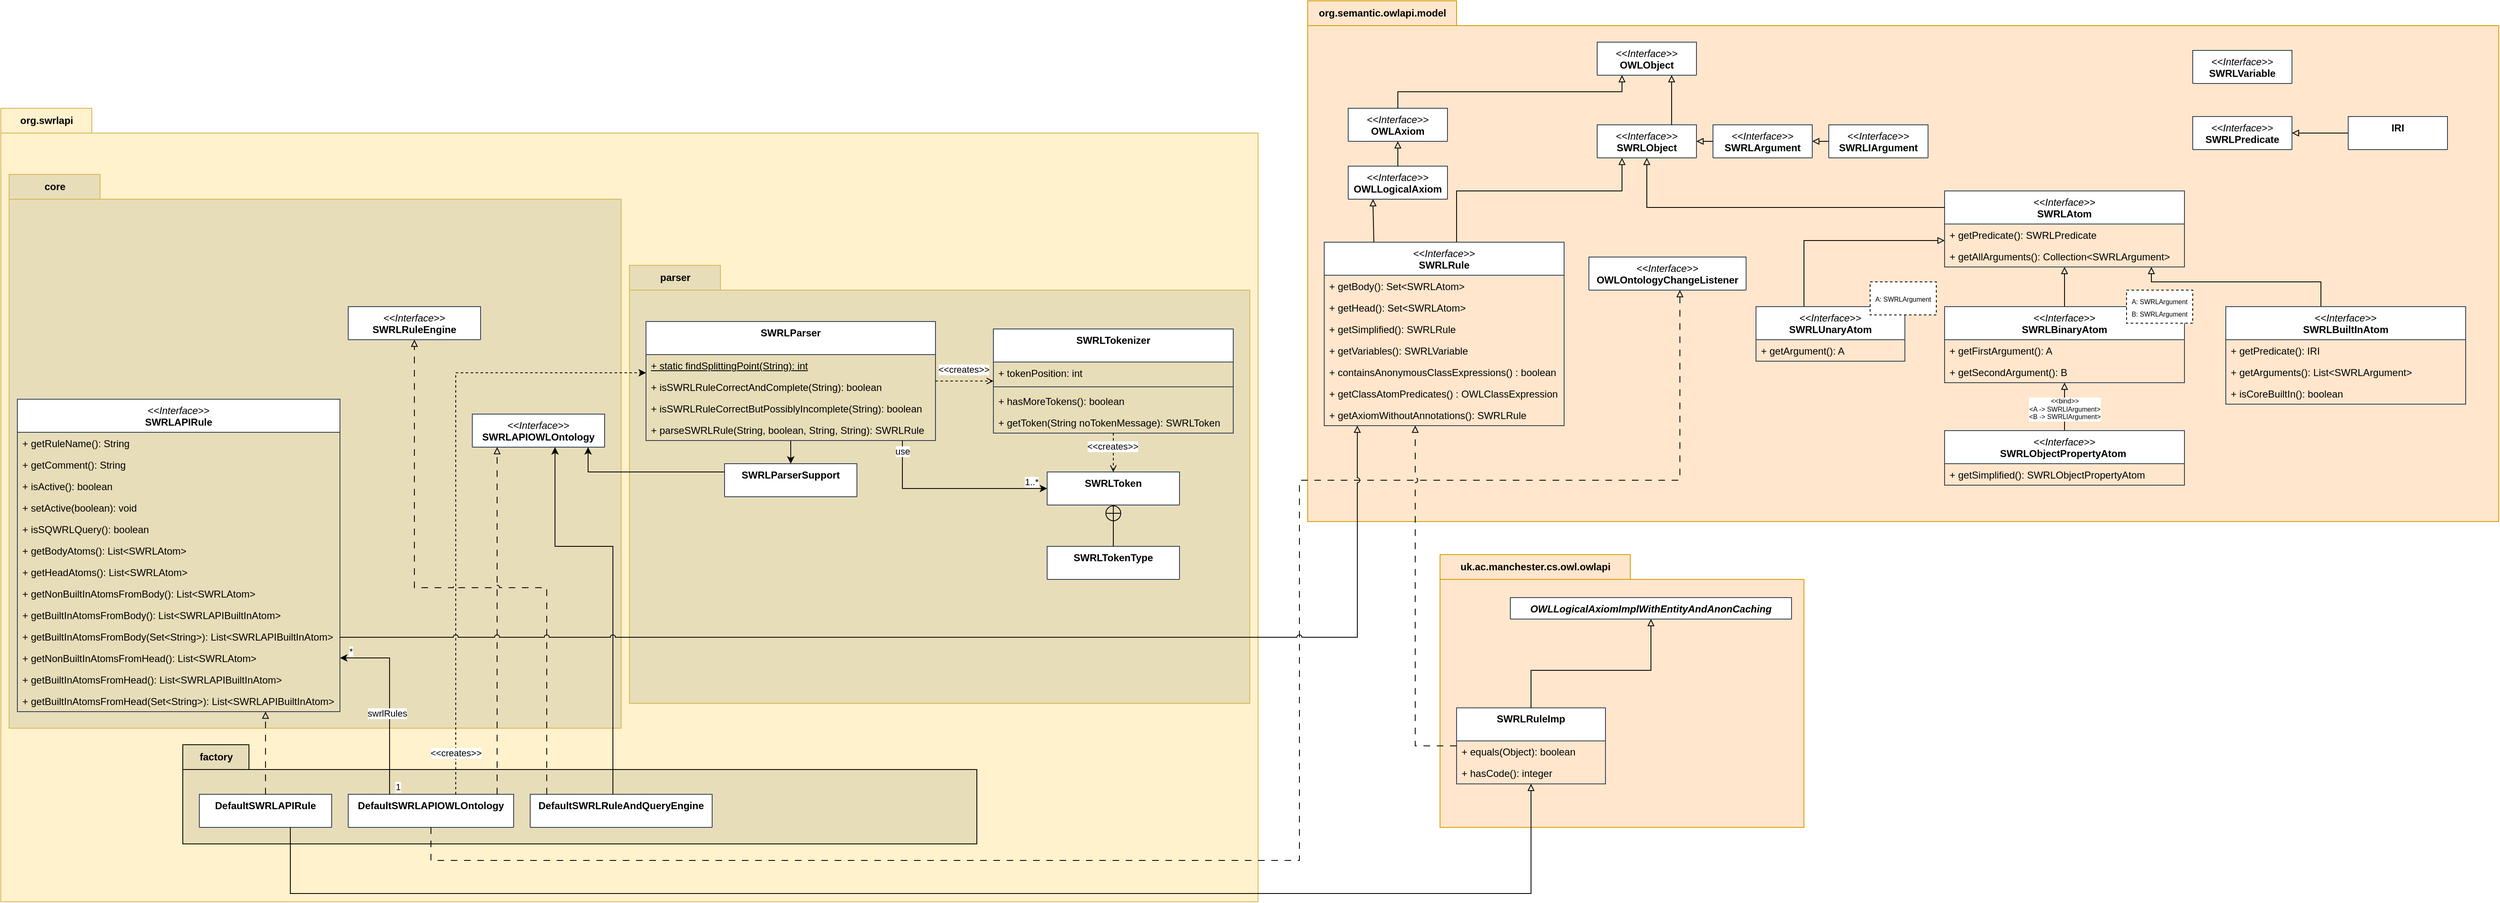 <mxfile>
    <diagram id="C5RBs43oDa-KdzZeNtuy" name="SWRLAPI">
        <mxGraphModel dx="-458" dy="2597" grid="1" gridSize="10" guides="1" tooltips="1" connect="1" arrows="1" fold="1" page="0" pageScale="1" pageWidth="1169" pageHeight="827" background="#ffffff" math="0" shadow="0">
            <root>
                <mxCell id="WIyWlLk6GJQsqaUBKTNV-0"/>
                <mxCell id="96" value="Background" parent="WIyWlLk6GJQsqaUBKTNV-0"/>
                <mxCell id="WIyWlLk6GJQsqaUBKTNV-1" value="Diagram" parent="WIyWlLk6GJQsqaUBKTNV-0"/>
                <mxCell id="272" value="org.semantic.owlapi.model" style="shape=folder;fontStyle=1;tabWidth=180;tabHeight=30;tabPosition=left;html=1;boundedLbl=1;labelInHeader=1;container=1;collapsible=0;recursiveResize=0;strokeColor=#D79B00;fillColor=#FFE6CC;" parent="WIyWlLk6GJQsqaUBKTNV-1" vertex="1">
                    <mxGeometry x="3640" y="-1440" width="1440" height="630" as="geometry"/>
                </mxCell>
                <mxCell id="242" value="&lt;span style=&quot;font-weight: normal;&quot;&gt;&amp;lt;&amp;lt;&lt;i&gt;Interface&lt;/i&gt;&amp;gt;&amp;gt;&lt;/span&gt;&lt;br&gt;OWLObject&lt;br&gt;" style="swimlane;fontStyle=1;align=center;verticalAlign=top;childLayout=stackLayout;horizontal=1;startSize=40;horizontalStack=0;resizeParent=1;resizeParentMax=0;resizeLast=0;collapsible=1;marginBottom=0;whiteSpace=wrap;html=1;strokeColor=#303F54;container=0;" parent="272" vertex="1" collapsed="1">
                    <mxGeometry x="350" y="50" width="120" height="40" as="geometry">
                        <mxRectangle x="20.5" y="71" width="199" height="66" as="alternateBounds"/>
                    </mxGeometry>
                </mxCell>
                <mxCell id="243" value="&lt;span style=&quot;font-weight: normal;&quot;&gt;&amp;lt;&amp;lt;&lt;i&gt;Interface&lt;/i&gt;&amp;gt;&amp;gt;&lt;/span&gt;&lt;br&gt;SWRLObject" style="swimlane;fontStyle=1;align=center;verticalAlign=top;childLayout=stackLayout;horizontal=1;startSize=40;horizontalStack=0;resizeParent=1;resizeParentMax=0;resizeLast=0;collapsible=1;marginBottom=0;whiteSpace=wrap;html=1;strokeColor=#303F54;container=0;" parent="272" vertex="1" collapsed="1">
                    <mxGeometry x="350" y="150" width="120" height="40" as="geometry">
                        <mxRectangle x="20.5" y="71" width="199" height="66" as="alternateBounds"/>
                    </mxGeometry>
                </mxCell>
                <mxCell id="311" value="&lt;span style=&quot;font-weight: normal;&quot;&gt;&amp;lt;&amp;lt;&lt;i&gt;Interface&lt;/i&gt;&amp;gt;&amp;gt;&lt;/span&gt;&lt;br&gt;OWLOntologyChangeListener" style="swimlane;fontStyle=1;align=center;verticalAlign=top;childLayout=stackLayout;horizontal=1;startSize=40;horizontalStack=0;resizeParent=1;resizeParentMax=0;resizeLast=0;collapsible=1;marginBottom=0;whiteSpace=wrap;html=1;strokeColor=#303F54;container=0;" parent="272" vertex="1" collapsed="1">
                    <mxGeometry x="340" y="310" width="190" height="40" as="geometry">
                        <mxRectangle x="20.5" y="71" width="199" height="66" as="alternateBounds"/>
                    </mxGeometry>
                </mxCell>
                <mxCell id="253" style="edgeStyle=orthogonalEdgeStyle;rounded=0;jumpStyle=arc;html=1;exitX=0.75;exitY=0;exitDx=0;exitDy=0;entryX=0.75;entryY=1;entryDx=0;entryDy=0;endArrow=block;endFill=0;" parent="272" source="243" target="242" edge="1">
                    <mxGeometry relative="1" as="geometry"/>
                </mxCell>
                <mxCell id="251" value="&lt;span style=&quot;font-weight: normal;&quot;&gt;&amp;lt;&amp;lt;&lt;i&gt;Interface&lt;/i&gt;&amp;gt;&amp;gt;&lt;/span&gt;&lt;br&gt;OWLAxiom" style="swimlane;fontStyle=1;align=center;verticalAlign=top;childLayout=stackLayout;horizontal=1;startSize=40;horizontalStack=0;resizeParent=1;resizeParentMax=0;resizeLast=0;collapsible=1;marginBottom=0;whiteSpace=wrap;html=1;strokeColor=#303F54;container=0;" parent="272" vertex="1" collapsed="1">
                    <mxGeometry x="49" y="130" width="120" height="40" as="geometry">
                        <mxRectangle x="20.5" y="71" width="199" height="66" as="alternateBounds"/>
                    </mxGeometry>
                </mxCell>
                <mxCell id="254" style="edgeStyle=orthogonalEdgeStyle;rounded=0;jumpStyle=arc;html=1;exitX=0.5;exitY=0;exitDx=0;exitDy=0;entryX=0.25;entryY=1;entryDx=0;entryDy=0;endArrow=block;endFill=0;" parent="272" source="251" target="242" edge="1">
                    <mxGeometry relative="1" as="geometry"/>
                </mxCell>
                <mxCell id="247" value="&lt;span style=&quot;font-weight: normal;&quot;&gt;&amp;lt;&amp;lt;&lt;i&gt;Interface&lt;/i&gt;&amp;gt;&amp;gt;&lt;/span&gt;&lt;br&gt;OWLLogicalAxiom" style="swimlane;fontStyle=1;align=center;verticalAlign=top;childLayout=stackLayout;horizontal=1;startSize=40;horizontalStack=0;resizeParent=1;resizeParentMax=0;resizeLast=0;collapsible=1;marginBottom=0;whiteSpace=wrap;html=1;strokeColor=#303F54;container=0;" parent="272" vertex="1" collapsed="1">
                    <mxGeometry x="49" y="200" width="120" height="40" as="geometry">
                        <mxRectangle x="20.5" y="71" width="199" height="66" as="alternateBounds"/>
                    </mxGeometry>
                </mxCell>
                <mxCell id="252" style="edgeStyle=orthogonalEdgeStyle;rounded=0;jumpStyle=arc;html=1;exitX=0.5;exitY=0;exitDx=0;exitDy=0;entryX=0.5;entryY=1;entryDx=0;entryDy=0;endArrow=block;endFill=0;" parent="272" source="247" target="251" edge="1">
                    <mxGeometry relative="1" as="geometry"/>
                </mxCell>
                <mxCell id="230" value="&lt;span style=&quot;font-weight: normal;&quot;&gt;&amp;lt;&amp;lt;&lt;i&gt;Interface&lt;/i&gt;&amp;gt;&amp;gt;&lt;/span&gt;&lt;br&gt;SWRLRule" style="swimlane;fontStyle=1;align=center;verticalAlign=top;childLayout=stackLayout;horizontal=1;startSize=40;horizontalStack=0;resizeParent=1;resizeParentMax=0;resizeLast=0;collapsible=1;marginBottom=0;whiteSpace=wrap;html=1;strokeColor=#303F54;container=0;" parent="272" vertex="1">
                    <mxGeometry x="20" y="292" width="290" height="222" as="geometry">
                        <mxRectangle x="40" y="290" width="155" height="40" as="alternateBounds"/>
                    </mxGeometry>
                </mxCell>
                <mxCell id="V0c22x7BLgB4MWT8aXhy-430" value="+ getBody(): Set&amp;lt;SWRLAtom&amp;gt;" style="text;strokeColor=none;fillColor=none;align=left;verticalAlign=top;spacingLeft=4;spacingRight=4;overflow=hidden;rotatable=0;points=[[0,0.5],[1,0.5]];portConstraint=eastwest;whiteSpace=wrap;html=1;" vertex="1" parent="230">
                    <mxGeometry y="40" width="290" height="26" as="geometry"/>
                </mxCell>
                <mxCell id="V0c22x7BLgB4MWT8aXhy-431" value="+ getHead(): Set&amp;lt;SWRLAtom&amp;gt;" style="text;strokeColor=none;fillColor=none;align=left;verticalAlign=top;spacingLeft=4;spacingRight=4;overflow=hidden;rotatable=0;points=[[0,0.5],[1,0.5]];portConstraint=eastwest;whiteSpace=wrap;html=1;" vertex="1" parent="230">
                    <mxGeometry y="66" width="290" height="26" as="geometry"/>
                </mxCell>
                <mxCell id="V0c22x7BLgB4MWT8aXhy-432" value="+ getSimplified(): SWRLRule" style="text;strokeColor=none;fillColor=none;align=left;verticalAlign=top;spacingLeft=4;spacingRight=4;overflow=hidden;rotatable=0;points=[[0,0.5],[1,0.5]];portConstraint=eastwest;whiteSpace=wrap;html=1;" vertex="1" parent="230">
                    <mxGeometry y="92" width="290" height="26" as="geometry"/>
                </mxCell>
                <mxCell id="V0c22x7BLgB4MWT8aXhy-433" value="+ getVariables(): SWRLVariable" style="text;strokeColor=none;fillColor=none;align=left;verticalAlign=top;spacingLeft=4;spacingRight=4;overflow=hidden;rotatable=0;points=[[0,0.5],[1,0.5]];portConstraint=eastwest;whiteSpace=wrap;html=1;" vertex="1" parent="230">
                    <mxGeometry y="118" width="290" height="26" as="geometry"/>
                </mxCell>
                <mxCell id="V0c22x7BLgB4MWT8aXhy-434" value="+&amp;nbsp;containsAnonymousClassExpressions() : boolean" style="text;strokeColor=none;fillColor=none;align=left;verticalAlign=top;spacingLeft=4;spacingRight=4;overflow=hidden;rotatable=0;points=[[0,0.5],[1,0.5]];portConstraint=eastwest;whiteSpace=wrap;html=1;" vertex="1" parent="230">
                    <mxGeometry y="144" width="290" height="26" as="geometry"/>
                </mxCell>
                <mxCell id="V0c22x7BLgB4MWT8aXhy-436" value="+&amp;nbsp;getClassAtomPredicates() : OWLClassExpression" style="text;strokeColor=none;fillColor=none;align=left;verticalAlign=top;spacingLeft=4;spacingRight=4;overflow=hidden;rotatable=0;points=[[0,0.5],[1,0.5]];portConstraint=eastwest;whiteSpace=wrap;html=1;" vertex="1" parent="230">
                    <mxGeometry y="170" width="290" height="26" as="geometry"/>
                </mxCell>
                <mxCell id="V0c22x7BLgB4MWT8aXhy-435" value="+ getAxiomWithoutAnnotations(): SWRLRule" style="text;strokeColor=none;fillColor=none;align=left;verticalAlign=top;spacingLeft=4;spacingRight=4;overflow=hidden;rotatable=0;points=[[0,0.5],[1,0.5]];portConstraint=eastwest;whiteSpace=wrap;html=1;" vertex="1" parent="230">
                    <mxGeometry y="196" width="290" height="26" as="geometry"/>
                </mxCell>
                <mxCell id="248" style="edgeStyle=orthogonalEdgeStyle;rounded=0;jumpStyle=arc;html=1;entryX=0.25;entryY=1;entryDx=0;entryDy=0;endArrow=block;endFill=0;" parent="272" source="230" target="243" edge="1">
                    <mxGeometry relative="1" as="geometry">
                        <Array as="points">
                            <mxPoint x="180" y="230"/>
                            <mxPoint x="380" y="230"/>
                        </Array>
                    </mxGeometry>
                </mxCell>
                <mxCell id="249" style="edgeStyle=orthogonalEdgeStyle;rounded=0;jumpStyle=arc;html=1;endArrow=block;endFill=0;" parent="272" source="230" target="247" edge="1">
                    <mxGeometry relative="1" as="geometry">
                        <Array as="points">
                            <mxPoint x="80" y="265"/>
                            <mxPoint x="79" y="265"/>
                        </Array>
                    </mxGeometry>
                </mxCell>
                <mxCell id="194" value="&lt;span style=&quot;font-weight: normal;&quot;&gt;&amp;lt;&amp;lt;&lt;i&gt;Interface&lt;/i&gt;&amp;gt;&amp;gt;&lt;/span&gt;&lt;br&gt;SWRLAtom" style="swimlane;fontStyle=1;align=center;verticalAlign=top;childLayout=stackLayout;horizontal=1;startSize=40;horizontalStack=0;resizeParent=1;resizeParentMax=0;resizeLast=0;collapsible=1;marginBottom=0;whiteSpace=wrap;html=1;strokeColor=#303F54;container=0;" parent="272" vertex="1">
                    <mxGeometry x="770" y="230" width="290" height="92" as="geometry">
                        <mxRectangle x="600" y="74" width="120" height="40" as="alternateBounds"/>
                    </mxGeometry>
                </mxCell>
                <mxCell id="240" value="+ getPredicate(): SWRLPredicate" style="text;strokeColor=none;fillColor=none;align=left;verticalAlign=top;spacingLeft=4;spacingRight=4;overflow=hidden;rotatable=0;points=[[0,0.5],[1,0.5]];portConstraint=eastwest;whiteSpace=wrap;html=1;container=0;" parent="194" vertex="1">
                    <mxGeometry y="40" width="290" height="26" as="geometry"/>
                </mxCell>
                <mxCell id="241" value="+ getAllArguments(): Collection&amp;lt;SWRLArgument&amp;gt;" style="text;strokeColor=none;fillColor=none;align=left;verticalAlign=top;spacingLeft=4;spacingRight=4;overflow=hidden;rotatable=0;points=[[0,0.5],[1,0.5]];portConstraint=eastwest;whiteSpace=wrap;html=1;container=0;" parent="194" vertex="1">
                    <mxGeometry y="66" width="290" height="26" as="geometry"/>
                </mxCell>
                <mxCell id="T0HTtWHrMsS2ySSXUU_y-467" style="edgeStyle=orthogonalEdgeStyle;rounded=0;jumpStyle=arc;html=1;endArrow=block;endFill=0;" edge="1" parent="272" source="T0HTtWHrMsS2ySSXUU_y-430" target="194">
                    <mxGeometry relative="1" as="geometry">
                        <Array as="points">
                            <mxPoint x="600" y="290"/>
                        </Array>
                    </mxGeometry>
                </mxCell>
                <mxCell id="T0HTtWHrMsS2ySSXUU_y-430" value="&lt;span style=&quot;font-weight: normal;&quot;&gt;&amp;lt;&amp;lt;&lt;i&gt;Interface&lt;/i&gt;&amp;gt;&amp;gt;&lt;/span&gt;&lt;br&gt;SWRLUnaryAtom" style="swimlane;fontStyle=1;align=center;verticalAlign=top;childLayout=stackLayout;horizontal=1;startSize=40;horizontalStack=0;resizeParent=1;resizeParentMax=0;resizeLast=0;collapsible=1;marginBottom=0;whiteSpace=wrap;html=1;strokeColor=#303F54;container=0;" vertex="1" parent="272">
                    <mxGeometry x="542" y="370" width="180" height="66" as="geometry">
                        <mxRectangle x="600" y="74" width="120" height="40" as="alternateBounds"/>
                    </mxGeometry>
                </mxCell>
                <mxCell id="T0HTtWHrMsS2ySSXUU_y-431" value="+ getArgument(): A" style="text;strokeColor=none;fillColor=none;align=left;verticalAlign=top;spacingLeft=4;spacingRight=4;overflow=hidden;rotatable=0;points=[[0,0.5],[1,0.5]];portConstraint=eastwest;whiteSpace=wrap;html=1;container=0;" vertex="1" parent="T0HTtWHrMsS2ySSXUU_y-430">
                    <mxGeometry y="40" width="180" height="26" as="geometry"/>
                </mxCell>
                <mxCell id="T0HTtWHrMsS2ySSXUU_y-468" style="edgeStyle=orthogonalEdgeStyle;rounded=0;jumpStyle=arc;html=1;endArrow=block;endFill=0;" edge="1" parent="272" source="T0HTtWHrMsS2ySSXUU_y-433" target="194">
                    <mxGeometry relative="1" as="geometry"/>
                </mxCell>
                <mxCell id="T0HTtWHrMsS2ySSXUU_y-433" value="&lt;span style=&quot;font-weight: normal;&quot;&gt;&amp;lt;&amp;lt;&lt;i&gt;Interface&lt;/i&gt;&amp;gt;&amp;gt;&lt;/span&gt;&lt;br&gt;SWRLBinaryAtom" style="swimlane;fontStyle=1;align=center;verticalAlign=top;childLayout=stackLayout;horizontal=1;startSize=40;horizontalStack=0;resizeParent=1;resizeParentMax=0;resizeLast=0;collapsible=1;marginBottom=0;whiteSpace=wrap;html=1;strokeColor=#303F54;container=0;" vertex="1" parent="272">
                    <mxGeometry x="770" y="370" width="290" height="92" as="geometry">
                        <mxRectangle x="600" y="74" width="120" height="40" as="alternateBounds"/>
                    </mxGeometry>
                </mxCell>
                <mxCell id="T0HTtWHrMsS2ySSXUU_y-434" value="+ getFirstArgument(): A" style="text;strokeColor=none;fillColor=none;align=left;verticalAlign=top;spacingLeft=4;spacingRight=4;overflow=hidden;rotatable=0;points=[[0,0.5],[1,0.5]];portConstraint=eastwest;whiteSpace=wrap;html=1;container=0;" vertex="1" parent="T0HTtWHrMsS2ySSXUU_y-433">
                    <mxGeometry y="40" width="290" height="26" as="geometry"/>
                </mxCell>
                <mxCell id="T0HTtWHrMsS2ySSXUU_y-435" value="+ getSecondArgument(): B" style="text;strokeColor=none;fillColor=none;align=left;verticalAlign=top;spacingLeft=4;spacingRight=4;overflow=hidden;rotatable=0;points=[[0,0.5],[1,0.5]];portConstraint=eastwest;whiteSpace=wrap;html=1;container=0;" vertex="1" parent="T0HTtWHrMsS2ySSXUU_y-433">
                    <mxGeometry y="66" width="290" height="26" as="geometry"/>
                </mxCell>
                <mxCell id="94aMu9KtESoHky9tITQ6-434" style="edgeStyle=orthogonalEdgeStyle;rounded=0;jumpStyle=arc;html=1;exitX=0.5;exitY=0;exitDx=0;exitDy=0;fontSize=8;endArrow=block;endFill=0;" edge="1" parent="272" source="94aMu9KtESoHky9tITQ6-431" target="T0HTtWHrMsS2ySSXUU_y-433">
                    <mxGeometry relative="1" as="geometry"/>
                </mxCell>
                <mxCell id="94aMu9KtESoHky9tITQ6-435" value="&amp;lt;&amp;lt;bind&amp;gt;&amp;gt;&lt;br&gt;&amp;lt;A -&amp;gt; SWRLIArgument&amp;gt;&lt;br&gt;&amp;lt;B -&amp;gt; SWRLIArgument&amp;gt;" style="edgeLabel;html=1;align=center;verticalAlign=middle;resizable=0;points=[];fontSize=8;" vertex="1" connectable="0" parent="94aMu9KtESoHky9tITQ6-434">
                    <mxGeometry x="0.261" relative="1" as="geometry">
                        <mxPoint y="10" as="offset"/>
                    </mxGeometry>
                </mxCell>
                <mxCell id="94aMu9KtESoHky9tITQ6-431" value="&lt;span style=&quot;font-weight: normal;&quot;&gt;&amp;lt;&amp;lt;&lt;i&gt;Interface&lt;/i&gt;&amp;gt;&amp;gt;&lt;br&gt;&lt;/span&gt;SWRLObjectPropertyAtom&amp;nbsp;" style="swimlane;fontStyle=1;align=center;verticalAlign=top;childLayout=stackLayout;horizontal=1;startSize=40;horizontalStack=0;resizeParent=1;resizeParentMax=0;resizeLast=0;collapsible=1;marginBottom=0;whiteSpace=wrap;html=1;strokeColor=#303F54;container=0;" vertex="1" parent="272">
                    <mxGeometry x="770" y="520" width="290" height="66" as="geometry">
                        <mxRectangle x="600" y="74" width="120" height="40" as="alternateBounds"/>
                    </mxGeometry>
                </mxCell>
                <mxCell id="94aMu9KtESoHky9tITQ6-432" value="+ getSimplified(): SWRLObjectPropertyAtom" style="text;strokeColor=none;fillColor=none;align=left;verticalAlign=top;spacingLeft=4;spacingRight=4;overflow=hidden;rotatable=0;points=[[0,0.5],[1,0.5]];portConstraint=eastwest;whiteSpace=wrap;html=1;container=0;" vertex="1" parent="94aMu9KtESoHky9tITQ6-431">
                    <mxGeometry y="40" width="290" height="26" as="geometry"/>
                </mxCell>
                <mxCell id="T0HTtWHrMsS2ySSXUU_y-469" style="edgeStyle=orthogonalEdgeStyle;rounded=0;jumpStyle=arc;html=1;endArrow=block;endFill=0;" edge="1" parent="272" source="T0HTtWHrMsS2ySSXUU_y-436" target="194">
                    <mxGeometry relative="1" as="geometry">
                        <Array as="points">
                            <mxPoint x="1225" y="340"/>
                            <mxPoint x="1020" y="340"/>
                        </Array>
                    </mxGeometry>
                </mxCell>
                <mxCell id="T0HTtWHrMsS2ySSXUU_y-436" value="&lt;span style=&quot;font-weight: normal;&quot;&gt;&amp;lt;&amp;lt;&lt;i&gt;Interface&lt;/i&gt;&amp;gt;&amp;gt;&lt;/span&gt;&lt;br&gt;SWRLBuiltInAtom" style="swimlane;fontStyle=1;align=center;verticalAlign=top;childLayout=stackLayout;horizontal=1;startSize=40;horizontalStack=0;resizeParent=1;resizeParentMax=0;resizeLast=0;collapsible=1;marginBottom=0;whiteSpace=wrap;html=1;strokeColor=#303F54;container=0;" vertex="1" parent="272">
                    <mxGeometry x="1110" y="370" width="290" height="118" as="geometry">
                        <mxRectangle x="600" y="74" width="120" height="40" as="alternateBounds"/>
                    </mxGeometry>
                </mxCell>
                <mxCell id="T0HTtWHrMsS2ySSXUU_y-437" value="+ getPredicate(): IRI" style="text;strokeColor=none;fillColor=none;align=left;verticalAlign=top;spacingLeft=4;spacingRight=4;overflow=hidden;rotatable=0;points=[[0,0.5],[1,0.5]];portConstraint=eastwest;whiteSpace=wrap;html=1;container=0;" vertex="1" parent="T0HTtWHrMsS2ySSXUU_y-436">
                    <mxGeometry y="40" width="290" height="26" as="geometry"/>
                </mxCell>
                <mxCell id="T0HTtWHrMsS2ySSXUU_y-477" value="+ getArguments(): List&amp;lt;SWRLArgument&amp;gt;" style="text;strokeColor=none;fillColor=none;align=left;verticalAlign=top;spacingLeft=4;spacingRight=4;overflow=hidden;rotatable=0;points=[[0,0.5],[1,0.5]];portConstraint=eastwest;whiteSpace=wrap;html=1;container=0;" vertex="1" parent="T0HTtWHrMsS2ySSXUU_y-436">
                    <mxGeometry y="66" width="290" height="26" as="geometry"/>
                </mxCell>
                <mxCell id="T0HTtWHrMsS2ySSXUU_y-438" value="+ isCoreBuiltIn(): boolean" style="text;strokeColor=none;fillColor=none;align=left;verticalAlign=top;spacingLeft=4;spacingRight=4;overflow=hidden;rotatable=0;points=[[0,0.5],[1,0.5]];portConstraint=eastwest;whiteSpace=wrap;html=1;container=0;" vertex="1" parent="T0HTtWHrMsS2ySSXUU_y-436">
                    <mxGeometry y="92" width="290" height="26" as="geometry"/>
                </mxCell>
                <mxCell id="250" style="edgeStyle=orthogonalEdgeStyle;rounded=0;jumpStyle=arc;html=1;endArrow=block;endFill=0;" parent="272" source="194" target="243" edge="1">
                    <mxGeometry relative="1" as="geometry">
                        <mxPoint x="410" y="250" as="targetPoint"/>
                        <Array as="points">
                            <mxPoint x="410" y="250"/>
                        </Array>
                    </mxGeometry>
                </mxCell>
                <mxCell id="255" value="&lt;span style=&quot;font-weight: normal;&quot;&gt;&amp;lt;&amp;lt;&lt;i&gt;Interface&lt;/i&gt;&amp;gt;&amp;gt;&lt;/span&gt;&lt;br&gt;SWRLArgument" style="swimlane;fontStyle=1;align=center;verticalAlign=top;childLayout=stackLayout;horizontal=1;startSize=40;horizontalStack=0;resizeParent=1;resizeParentMax=0;resizeLast=0;collapsible=1;marginBottom=0;whiteSpace=wrap;html=1;strokeColor=#303F54;container=0;" parent="272" vertex="1" collapsed="1">
                    <mxGeometry x="490" y="150" width="120" height="40" as="geometry">
                        <mxRectangle x="20.5" y="71" width="199" height="66" as="alternateBounds"/>
                    </mxGeometry>
                </mxCell>
                <mxCell id="94aMu9KtESoHky9tITQ6-437" style="edgeStyle=orthogonalEdgeStyle;rounded=0;jumpStyle=arc;html=1;fontSize=8;endArrow=block;endFill=0;" edge="1" parent="272" source="94aMu9KtESoHky9tITQ6-436" target="255">
                    <mxGeometry relative="1" as="geometry"/>
                </mxCell>
                <mxCell id="94aMu9KtESoHky9tITQ6-436" value="&lt;span style=&quot;font-weight: normal;&quot;&gt;&amp;lt;&amp;lt;&lt;i&gt;Interface&lt;/i&gt;&amp;gt;&amp;gt;&lt;/span&gt;&lt;br&gt;SWRLIArgument" style="swimlane;fontStyle=1;align=center;verticalAlign=top;childLayout=stackLayout;horizontal=1;startSize=40;horizontalStack=0;resizeParent=1;resizeParentMax=0;resizeLast=0;collapsible=1;marginBottom=0;whiteSpace=wrap;html=1;strokeColor=#303F54;container=0;" vertex="1" collapsed="1" parent="272">
                    <mxGeometry x="630" y="150" width="120" height="40" as="geometry">
                        <mxRectangle x="20.5" y="71" width="199" height="66" as="alternateBounds"/>
                    </mxGeometry>
                </mxCell>
                <mxCell id="257" style="edgeStyle=orthogonalEdgeStyle;rounded=0;jumpStyle=arc;html=1;exitX=0;exitY=0.5;exitDx=0;exitDy=0;entryX=1;entryY=0.5;entryDx=0;entryDy=0;endArrow=block;endFill=0;" parent="272" source="255" target="243" edge="1">
                    <mxGeometry relative="1" as="geometry"/>
                </mxCell>
                <mxCell id="256" value="&lt;span style=&quot;font-weight: normal;&quot;&gt;&amp;lt;&amp;lt;&lt;i&gt;Interface&lt;/i&gt;&amp;gt;&amp;gt;&lt;/span&gt;&lt;br&gt;SWRLPredicate" style="swimlane;fontStyle=1;align=center;verticalAlign=top;childLayout=stackLayout;horizontal=1;startSize=40;horizontalStack=0;resizeParent=1;resizeParentMax=0;resizeLast=0;collapsible=1;marginBottom=0;whiteSpace=wrap;html=1;strokeColor=#303F54;container=0;" parent="272" vertex="1" collapsed="1">
                    <mxGeometry x="1070" y="140" width="120" height="40" as="geometry">
                        <mxRectangle x="20.5" y="71" width="199" height="66" as="alternateBounds"/>
                    </mxGeometry>
                </mxCell>
                <mxCell id="94aMu9KtESoHky9tITQ6-430" value="&lt;span style=&quot;font-weight: normal;&quot;&gt;&amp;lt;&amp;lt;&lt;i&gt;Interface&lt;/i&gt;&amp;gt;&amp;gt;&lt;/span&gt;&lt;br&gt;SWRLVariable" style="swimlane;fontStyle=1;align=center;verticalAlign=top;childLayout=stackLayout;horizontal=1;startSize=40;horizontalStack=0;resizeParent=1;resizeParentMax=0;resizeLast=0;collapsible=1;marginBottom=0;whiteSpace=wrap;html=1;strokeColor=#303F54;container=0;" vertex="1" collapsed="1" parent="272">
                    <mxGeometry x="1070" y="60" width="120" height="40" as="geometry">
                        <mxRectangle x="20.5" y="71" width="199" height="66" as="alternateBounds"/>
                    </mxGeometry>
                </mxCell>
                <mxCell id="T0HTtWHrMsS2ySSXUU_y-479" style="edgeStyle=orthogonalEdgeStyle;rounded=0;jumpStyle=arc;html=1;fontSize=8;endArrow=block;endFill=0;" edge="1" parent="272" source="T0HTtWHrMsS2ySSXUU_y-478" target="256">
                    <mxGeometry relative="1" as="geometry"/>
                </mxCell>
                <mxCell id="T0HTtWHrMsS2ySSXUU_y-478" value="IRI" style="swimlane;fontStyle=1;align=center;verticalAlign=top;childLayout=stackLayout;horizontal=1;startSize=40;horizontalStack=0;resizeParent=1;resizeParentMax=0;resizeLast=0;collapsible=1;marginBottom=0;whiteSpace=wrap;html=1;strokeColor=#303F54;container=0;" vertex="1" collapsed="1" parent="272">
                    <mxGeometry x="1258" y="140" width="120" height="40" as="geometry">
                        <mxRectangle x="20.5" y="71" width="199" height="66" as="alternateBounds"/>
                    </mxGeometry>
                </mxCell>
                <mxCell id="T0HTtWHrMsS2ySSXUU_y-473" value="&lt;font style=&quot;font-size: 8px;&quot;&gt;A: SWRLArgument&lt;br&gt;B: SWRLArgument&lt;br&gt;&lt;/font&gt;" style="rounded=0;whiteSpace=wrap;html=1;dashed=1;" vertex="1" parent="272">
                    <mxGeometry x="990" y="350" width="80" height="40" as="geometry"/>
                </mxCell>
                <mxCell id="T0HTtWHrMsS2ySSXUU_y-472" value="&lt;font style=&quot;font-size: 8px;&quot;&gt;A: SWRLArgument&lt;/font&gt;" style="rounded=0;whiteSpace=wrap;html=1;dashed=1;" vertex="1" parent="272">
                    <mxGeometry x="680" y="340" width="80" height="40" as="geometry"/>
                </mxCell>
                <mxCell id="265" value="uk.ac.manchester.cs.owl.owlapi" style="shape=folder;fontStyle=1;tabWidth=230;tabHeight=30;tabPosition=left;html=1;boundedLbl=1;labelInHeader=1;container=1;collapsible=0;recursiveResize=0;fillColor=#FFE6CC;strokeColor=#D79B00;" parent="WIyWlLk6GJQsqaUBKTNV-1" vertex="1">
                    <mxGeometry x="3800" y="-770" width="440" height="330" as="geometry"/>
                </mxCell>
                <mxCell id="229" value="SWRLRuleImp" style="swimlane;fontStyle=1;align=center;verticalAlign=top;childLayout=stackLayout;horizontal=1;startSize=40;horizontalStack=0;resizeParent=1;resizeParentMax=0;resizeLast=0;collapsible=1;marginBottom=0;whiteSpace=wrap;html=1;strokeColor=#303F54;" parent="265" vertex="1">
                    <mxGeometry x="20" y="185.38" width="180" height="92" as="geometry">
                        <mxRectangle x="30" y="160" width="160" height="40" as="alternateBounds"/>
                    </mxGeometry>
                </mxCell>
                <mxCell id="238" value="+ equals(Object): boolean" style="text;strokeColor=none;fillColor=none;align=left;verticalAlign=top;spacingLeft=4;spacingRight=4;overflow=hidden;rotatable=0;points=[[0,0.5],[1,0.5]];portConstraint=eastwest;whiteSpace=wrap;html=1;" parent="229" vertex="1">
                    <mxGeometry y="40" width="180" height="26" as="geometry"/>
                </mxCell>
                <mxCell id="239" value="+ hasCode(): integer" style="text;strokeColor=none;fillColor=none;align=left;verticalAlign=top;spacingLeft=4;spacingRight=4;overflow=hidden;rotatable=0;points=[[0,0.5],[1,0.5]];portConstraint=eastwest;whiteSpace=wrap;html=1;" parent="229" vertex="1">
                    <mxGeometry y="66" width="180" height="26" as="geometry"/>
                </mxCell>
                <mxCell id="235" value="&lt;i&gt;OWLLogicalAxiomImplWithEntityAndAnonCaching&lt;/i&gt;" style="swimlane;fontStyle=1;align=center;verticalAlign=top;childLayout=stackLayout;horizontal=1;startSize=40;horizontalStack=0;resizeParent=1;resizeParentMax=0;resizeLast=0;collapsible=1;marginBottom=0;whiteSpace=wrap;html=1;strokeColor=#303F54;" parent="265" vertex="1" collapsed="1">
                    <mxGeometry x="85" y="52" width="340" height="26" as="geometry">
                        <mxRectangle x="140" y="480" width="540" height="66" as="alternateBounds"/>
                    </mxGeometry>
                </mxCell>
                <mxCell id="236" style="edgeStyle=orthogonalEdgeStyle;rounded=0;jumpStyle=arc;html=1;entryX=0.5;entryY=1;entryDx=0;entryDy=0;endArrow=block;endFill=0;" parent="265" source="229" target="235" edge="1">
                    <mxGeometry relative="1" as="geometry">
                        <Array as="points">
                            <mxPoint x="110" y="140"/>
                            <mxPoint x="255" y="140"/>
                        </Array>
                    </mxGeometry>
                </mxCell>
                <mxCell id="191" value="org.swrlapi" style="shape=folder;fontStyle=1;tabWidth=110;tabHeight=30;tabPosition=left;html=1;boundedLbl=1;labelInHeader=1;container=1;collapsible=0;recursiveResize=0;strokeColor=#d6b656;fontSize=12;fillColor=#fff2cc;" parent="WIyWlLk6GJQsqaUBKTNV-1" vertex="1">
                    <mxGeometry x="2060" y="-1310" width="1520" height="960" as="geometry"/>
                </mxCell>
                <mxCell id="261" value="core" style="shape=folder;fontStyle=1;tabWidth=110;tabHeight=30;tabPosition=left;html=1;boundedLbl=1;labelInHeader=1;container=1;collapsible=0;recursiveResize=0;fillColor=#E8DDB9;strokeColor=#d6b656;" parent="191" vertex="1">
                    <mxGeometry x="10" y="80" width="740" height="670" as="geometry"/>
                </mxCell>
                <mxCell id="160" value="&lt;span style=&quot;font-weight: normal;&quot;&gt;&amp;lt;&amp;lt;&lt;i&gt;Interface&lt;/i&gt;&amp;gt;&amp;gt;&lt;/span&gt;&lt;br&gt;SWRLAPIRule" style="swimlane;fontStyle=1;align=center;verticalAlign=top;childLayout=stackLayout;horizontal=1;startSize=40;horizontalStack=0;resizeParent=1;resizeParentMax=0;resizeLast=0;collapsible=1;marginBottom=0;whiteSpace=wrap;html=1;strokeColor=#303F54;" parent="261" vertex="1">
                    <mxGeometry x="10" y="272" width="390" height="378" as="geometry"/>
                </mxCell>
                <mxCell id="161" value="+ getRuleName(): String" style="text;strokeColor=none;fillColor=none;align=left;verticalAlign=top;spacingLeft=4;spacingRight=4;overflow=hidden;rotatable=0;points=[[0,0.5],[1,0.5]];portConstraint=eastwest;whiteSpace=wrap;html=1;" parent="160" vertex="1">
                    <mxGeometry y="40" width="390" height="26" as="geometry"/>
                </mxCell>
                <mxCell id="162" value="+ getComment(): String" style="text;strokeColor=none;fillColor=none;align=left;verticalAlign=top;spacingLeft=4;spacingRight=4;overflow=hidden;rotatable=0;points=[[0,0.5],[1,0.5]];portConstraint=eastwest;whiteSpace=wrap;html=1;" parent="160" vertex="1">
                    <mxGeometry y="66" width="390" height="26" as="geometry"/>
                </mxCell>
                <mxCell id="163" value="+ isActive(): boolean" style="text;strokeColor=none;fillColor=none;align=left;verticalAlign=top;spacingLeft=4;spacingRight=4;overflow=hidden;rotatable=0;points=[[0,0.5],[1,0.5]];portConstraint=eastwest;whiteSpace=wrap;html=1;" parent="160" vertex="1">
                    <mxGeometry y="92" width="390" height="26" as="geometry"/>
                </mxCell>
                <mxCell id="164" value="+ setActive(boolean): void" style="text;strokeColor=none;fillColor=none;align=left;verticalAlign=top;spacingLeft=4;spacingRight=4;overflow=hidden;rotatable=0;points=[[0,0.5],[1,0.5]];portConstraint=eastwest;whiteSpace=wrap;html=1;" parent="160" vertex="1">
                    <mxGeometry y="118" width="390" height="26" as="geometry"/>
                </mxCell>
                <mxCell id="165" value="+ isSQWRLQuery(): boolean" style="text;strokeColor=none;fillColor=none;align=left;verticalAlign=top;spacingLeft=4;spacingRight=4;overflow=hidden;rotatable=0;points=[[0,0.5],[1,0.5]];portConstraint=eastwest;whiteSpace=wrap;html=1;" parent="160" vertex="1">
                    <mxGeometry y="144" width="390" height="26" as="geometry"/>
                </mxCell>
                <mxCell id="166" value="+ getBodyAtoms(): List&amp;lt;SWRLAtom&amp;gt;" style="text;strokeColor=none;fillColor=none;align=left;verticalAlign=top;spacingLeft=4;spacingRight=4;overflow=hidden;rotatable=0;points=[[0,0.5],[1,0.5]];portConstraint=eastwest;whiteSpace=wrap;html=1;" parent="160" vertex="1">
                    <mxGeometry y="170" width="390" height="26" as="geometry"/>
                </mxCell>
                <mxCell id="206" value="+ getHeadAtoms(): List&amp;lt;SWRLAtom&amp;gt;" style="text;strokeColor=none;fillColor=none;align=left;verticalAlign=top;spacingLeft=4;spacingRight=4;overflow=hidden;rotatable=0;points=[[0,0.5],[1,0.5]];portConstraint=eastwest;whiteSpace=wrap;html=1;" parent="160" vertex="1">
                    <mxGeometry y="196" width="390" height="26" as="geometry"/>
                </mxCell>
                <mxCell id="207" value="+ getNonBuiltInAtomsFromBody(): List&amp;lt;SWRLAtom&amp;gt;" style="text;strokeColor=none;fillColor=none;align=left;verticalAlign=top;spacingLeft=4;spacingRight=4;overflow=hidden;rotatable=0;points=[[0,0.5],[1,0.5]];portConstraint=eastwest;whiteSpace=wrap;html=1;" parent="160" vertex="1">
                    <mxGeometry y="222" width="390" height="26" as="geometry"/>
                </mxCell>
                <mxCell id="208" value="+ getBuiltInAtomsFromBody(): List&amp;lt;SWRLAPIBuiltInAtom&amp;gt;" style="text;strokeColor=none;fillColor=none;align=left;verticalAlign=top;spacingLeft=4;spacingRight=4;overflow=hidden;rotatable=0;points=[[0,0.5],[1,0.5]];portConstraint=eastwest;whiteSpace=wrap;html=1;" parent="160" vertex="1">
                    <mxGeometry y="248" width="390" height="26" as="geometry"/>
                </mxCell>
                <mxCell id="213" value="+ getBuiltInAtomsFromBody(Set&amp;lt;String&amp;gt;): List&amp;lt;SWRLAPIBuiltInAtom&amp;gt;" style="text;strokeColor=none;fillColor=none;align=left;verticalAlign=top;spacingLeft=4;spacingRight=4;overflow=hidden;rotatable=0;points=[[0,0.5],[1,0.5]];portConstraint=eastwest;whiteSpace=wrap;html=1;" parent="160" vertex="1">
                    <mxGeometry y="274" width="390" height="26" as="geometry"/>
                </mxCell>
                <mxCell id="211" value="+ getNonBuiltInAtomsFromHead(): List&amp;lt;SWRLAtom&amp;gt;" style="text;strokeColor=none;fillColor=none;align=left;verticalAlign=top;spacingLeft=4;spacingRight=4;overflow=hidden;rotatable=0;points=[[0,0.5],[1,0.5]];portConstraint=eastwest;whiteSpace=wrap;html=1;" parent="160" vertex="1">
                    <mxGeometry y="300" width="390" height="26" as="geometry"/>
                </mxCell>
                <mxCell id="212" value="+ getBuiltInAtomsFromHead(): List&amp;lt;SWRLAPIBuiltInAtom&amp;gt;" style="text;strokeColor=none;fillColor=none;align=left;verticalAlign=top;spacingLeft=4;spacingRight=4;overflow=hidden;rotatable=0;points=[[0,0.5],[1,0.5]];portConstraint=eastwest;whiteSpace=wrap;html=1;" parent="160" vertex="1">
                    <mxGeometry y="326" width="390" height="26" as="geometry"/>
                </mxCell>
                <mxCell id="210" value="+ getBuiltInAtomsFromHead(Set&amp;lt;String&amp;gt;): List&amp;lt;SWRLAPIBuiltInAtom&amp;gt;" style="text;strokeColor=none;fillColor=none;align=left;verticalAlign=top;spacingLeft=4;spacingRight=4;overflow=hidden;rotatable=0;points=[[0,0.5],[1,0.5]];portConstraint=eastwest;whiteSpace=wrap;html=1;" parent="160" vertex="1">
                    <mxGeometry y="352" width="390" height="26" as="geometry"/>
                </mxCell>
                <mxCell id="303" value="&lt;span style=&quot;font-weight: normal;&quot;&gt;&amp;lt;&amp;lt;&lt;/span&gt;&lt;i style=&quot;font-weight: normal;&quot;&gt;Interface&lt;/i&gt;&lt;span style=&quot;font-weight: normal;&quot;&gt;&amp;gt;&amp;gt;&lt;/span&gt;&lt;br&gt;SWRLAPIOWLOntology" style="swimlane;fontStyle=1;align=center;verticalAlign=top;childLayout=stackLayout;horizontal=1;startSize=40;horizontalStack=0;resizeParent=1;resizeParentMax=0;resizeLast=0;collapsible=1;marginBottom=0;whiteSpace=wrap;html=1;strokeColor=#303F54;" parent="261" vertex="1" collapsed="1">
                    <mxGeometry x="560" y="290" width="160" height="40" as="geometry">
                        <mxRectangle x="520" y="180" width="290" height="90" as="alternateBounds"/>
                    </mxGeometry>
                </mxCell>
                <mxCell id="313" value="To many attributes and methods, see librairy documentation" style="text;strokeColor=none;fillColor=none;align=center;verticalAlign=top;spacingLeft=4;spacingRight=4;overflow=hidden;rotatable=0;points=[[0,0.5],[1,0.5]];portConstraint=eastwest;whiteSpace=wrap;html=1;" parent="303" vertex="1">
                    <mxGeometry y="40" width="290" height="50" as="geometry"/>
                </mxCell>
                <mxCell id="423" value="&lt;span style=&quot;font-weight: normal;&quot;&gt;&amp;lt;&amp;lt;&lt;/span&gt;&lt;i style=&quot;font-weight: normal;&quot;&gt;Interface&lt;/i&gt;&lt;span style=&quot;font-weight: normal;&quot;&gt;&amp;gt;&amp;gt;&lt;/span&gt;&lt;br&gt;SWRLRuleEngine" style="swimlane;fontStyle=1;align=center;verticalAlign=top;childLayout=stackLayout;horizontal=1;startSize=40;horizontalStack=0;resizeParent=1;resizeParentMax=0;resizeLast=0;collapsible=1;marginBottom=0;whiteSpace=wrap;html=1;strokeColor=#303F54;" parent="261" vertex="1" collapsed="1">
                    <mxGeometry x="410" y="160" width="160" height="40" as="geometry">
                        <mxRectangle x="100" y="90" width="200" height="60" as="alternateBounds"/>
                    </mxGeometry>
                </mxCell>
                <mxCell id="263" value="factory" style="shape=folder;fontStyle=1;tabWidth=80;tabHeight=30;tabPosition=left;html=1;boundedLbl=1;labelInHeader=1;container=1;collapsible=0;recursiveResize=0;fillColor=#E8DDB9;" parent="191" vertex="1">
                    <mxGeometry x="220" y="770" width="960" height="120" as="geometry"/>
                </mxCell>
                <mxCell id="214" value="DefaultSWRLAPIRule" style="swimlane;fontStyle=1;align=center;verticalAlign=top;childLayout=stackLayout;horizontal=1;startSize=40;horizontalStack=0;resizeParent=1;resizeParentMax=0;resizeLast=0;collapsible=1;marginBottom=0;whiteSpace=wrap;html=1;strokeColor=#303F54;" parent="263" vertex="1" collapsed="1">
                    <mxGeometry x="20" y="60" width="160" height="40" as="geometry">
                        <mxRectangle x="140" y="480" width="540" height="66" as="alternateBounds"/>
                    </mxGeometry>
                </mxCell>
                <mxCell id="309" value="DefaultSWRLAPIOWLOntology" style="swimlane;fontStyle=1;align=center;verticalAlign=top;childLayout=stackLayout;horizontal=1;startSize=40;horizontalStack=0;resizeParent=1;resizeParentMax=0;resizeLast=0;collapsible=1;marginBottom=0;whiteSpace=wrap;html=1;strokeColor=#303F54;" parent="263" vertex="1" collapsed="1">
                    <mxGeometry x="200" y="60" width="200" height="40" as="geometry">
                        <mxRectangle x="140" y="480" width="540" height="66" as="alternateBounds"/>
                    </mxGeometry>
                </mxCell>
                <mxCell id="427" value="DefaultSWRLRuleAndQueryEngine" style="swimlane;fontStyle=1;align=center;verticalAlign=top;childLayout=stackLayout;horizontal=1;startSize=40;horizontalStack=0;resizeParent=1;resizeParentMax=0;resizeLast=0;collapsible=1;marginBottom=0;whiteSpace=wrap;html=1;strokeColor=#303F54;" parent="263" vertex="1" collapsed="1">
                    <mxGeometry x="420" y="60" width="220" height="40" as="geometry">
                        <mxRectangle x="140" y="480" width="540" height="66" as="alternateBounds"/>
                    </mxGeometry>
                </mxCell>
                <mxCell id="228" style="edgeStyle=orthogonalEdgeStyle;html=1;dashed=1;dashPattern=8 8;endArrow=block;endFill=0;rounded=0;" parent="191" source="214" target="160" edge="1">
                    <mxGeometry relative="1" as="geometry">
                        <Array as="points">
                            <mxPoint x="370" y="650"/>
                            <mxPoint x="370" y="650"/>
                        </Array>
                    </mxGeometry>
                </mxCell>
                <mxCell id="310" style="edgeStyle=orthogonalEdgeStyle;rounded=0;jumpStyle=arc;html=1;endArrow=block;endFill=0;dashed=1;dashPattern=8 8;" parent="191" source="309" target="303" edge="1">
                    <mxGeometry relative="1" as="geometry">
                        <Array as="points">
                            <mxPoint x="600" y="460"/>
                            <mxPoint x="600" y="460"/>
                        </Array>
                        <mxPoint x="650" y="510" as="targetPoint"/>
                    </mxGeometry>
                </mxCell>
                <mxCell id="274" value="parser" style="shape=folder;fontStyle=1;tabWidth=110;tabHeight=30;tabPosition=left;html=1;boundedLbl=1;labelInHeader=1;container=1;collapsible=0;recursiveResize=0;fillColor=#E8DDB9;strokeColor=#d6b656;" parent="191" vertex="1">
                    <mxGeometry x="760" y="190" width="750" height="530" as="geometry"/>
                </mxCell>
                <mxCell id="299" style="edgeStyle=orthogonalEdgeStyle;rounded=0;jumpStyle=arc;html=1;endArrow=classic;endFill=1;" parent="274" source="289" target="294" edge="1">
                    <mxGeometry relative="1" as="geometry"/>
                </mxCell>
                <mxCell id="289" value="SWRLParser" style="swimlane;fontStyle=1;align=center;verticalAlign=top;childLayout=stackLayout;horizontal=1;startSize=40;horizontalStack=0;resizeParent=1;resizeParentMax=0;resizeLast=0;collapsible=1;marginBottom=0;whiteSpace=wrap;html=1;strokeColor=#303F54;" parent="274" vertex="1">
                    <mxGeometry x="20" y="68" width="350" height="144" as="geometry">
                        <mxRectangle x="70" y="68" width="160" height="40" as="alternateBounds"/>
                    </mxGeometry>
                </mxCell>
                <mxCell id="290" value="&lt;u&gt;+ static findSplittingPoint(String): int&lt;/u&gt;" style="text;strokeColor=none;fillColor=none;align=left;verticalAlign=top;spacingLeft=4;spacingRight=4;overflow=hidden;rotatable=0;points=[[0,0.5],[1,0.5]];portConstraint=eastwest;whiteSpace=wrap;html=1;" parent="289" vertex="1">
                    <mxGeometry y="40" width="350" height="26" as="geometry"/>
                </mxCell>
                <mxCell id="291" value="+&amp;nbsp;isSWRLRuleCorrectAndComplete(String): boolean" style="text;strokeColor=none;fillColor=none;align=left;verticalAlign=top;spacingLeft=4;spacingRight=4;overflow=hidden;rotatable=0;points=[[0,0.5],[1,0.5]];portConstraint=eastwest;whiteSpace=wrap;html=1;" parent="289" vertex="1">
                    <mxGeometry y="66" width="350" height="26" as="geometry"/>
                </mxCell>
                <mxCell id="292" value="+&amp;nbsp;isSWRLRuleCorrectButPossiblyIncomplete(String): boolean" style="text;strokeColor=none;fillColor=none;align=left;verticalAlign=top;spacingLeft=4;spacingRight=4;overflow=hidden;rotatable=0;points=[[0,0.5],[1,0.5]];portConstraint=eastwest;whiteSpace=wrap;html=1;" parent="289" vertex="1">
                    <mxGeometry y="92" width="350" height="26" as="geometry"/>
                </mxCell>
                <mxCell id="293" value="+&amp;nbsp;parseSWRLRule(String, boolean, String, String): SWRLRule" style="text;strokeColor=none;fillColor=none;align=left;verticalAlign=top;spacingLeft=4;spacingRight=4;overflow=hidden;rotatable=0;points=[[0,0.5],[1,0.5]];portConstraint=eastwest;whiteSpace=wrap;html=1;" parent="289" vertex="1">
                    <mxGeometry y="118" width="350" height="26" as="geometry"/>
                </mxCell>
                <mxCell id="294" value="SWRLParserSupport" style="swimlane;fontStyle=1;align=center;verticalAlign=top;childLayout=stackLayout;horizontal=1;startSize=40;horizontalStack=0;resizeParent=1;resizeParentMax=0;resizeLast=0;collapsible=1;marginBottom=0;whiteSpace=wrap;html=1;strokeColor=#303F54;" parent="274" vertex="1" collapsed="1">
                    <mxGeometry x="115" y="240" width="160" height="40" as="geometry">
                        <mxRectangle x="40" y="270" width="360" height="66" as="alternateBounds"/>
                    </mxGeometry>
                </mxCell>
                <mxCell id="351" value="SWRLTokenizer" style="swimlane;fontStyle=1;align=center;verticalAlign=top;childLayout=stackLayout;horizontal=1;startSize=40;horizontalStack=0;resizeParent=1;resizeParentMax=0;resizeLast=0;collapsible=1;marginBottom=0;whiteSpace=wrap;html=1;strokeColor=#303F54;" parent="274" vertex="1">
                    <mxGeometry x="440" y="77" width="290" height="126" as="geometry">
                        <mxRectangle x="410" y="250" width="160" height="40" as="alternateBounds"/>
                    </mxGeometry>
                </mxCell>
                <mxCell id="353" value="+ tokenPosition: int" style="text;strokeColor=none;fillColor=none;align=left;verticalAlign=top;spacingLeft=4;spacingRight=4;overflow=hidden;rotatable=0;points=[[0,0.5],[1,0.5]];portConstraint=eastwest;" parent="351" vertex="1">
                    <mxGeometry y="40" width="290" height="26" as="geometry"/>
                </mxCell>
                <mxCell id="352" value="" style="line;strokeWidth=1;fillColor=none;align=left;verticalAlign=middle;spacingTop=-1;spacingLeft=3;spacingRight=3;rotatable=0;labelPosition=right;points=[];portConstraint=eastwest;strokeColor=inherit;" parent="351" vertex="1">
                    <mxGeometry y="66" width="290" height="8" as="geometry"/>
                </mxCell>
                <mxCell id="355" value="+ hasMoreTokens(): boolean" style="text;strokeColor=none;fillColor=none;align=left;verticalAlign=top;spacingLeft=4;spacingRight=4;overflow=hidden;rotatable=0;points=[[0,0.5],[1,0.5]];portConstraint=eastwest;whiteSpace=wrap;html=1;" parent="351" vertex="1">
                    <mxGeometry y="74" width="290" height="26" as="geometry"/>
                </mxCell>
                <mxCell id="356" value="+ getToken(String noTokenMessage): SWRLToken" style="text;strokeColor=none;fillColor=none;align=left;verticalAlign=top;spacingLeft=4;spacingRight=4;overflow=hidden;rotatable=0;points=[[0,0.5],[1,0.5]];portConstraint=eastwest;whiteSpace=wrap;html=1;" parent="351" vertex="1">
                    <mxGeometry y="100" width="290" height="26" as="geometry"/>
                </mxCell>
                <mxCell id="403" value="SWRLToken" style="swimlane;fontStyle=1;align=center;verticalAlign=top;childLayout=stackLayout;horizontal=1;startSize=40;horizontalStack=0;resizeParent=1;resizeParentMax=0;resizeLast=0;collapsible=1;marginBottom=0;whiteSpace=wrap;html=1;strokeColor=#303F54;" parent="274" vertex="1" collapsed="1">
                    <mxGeometry x="505" y="250" width="160" height="40" as="geometry">
                        <mxRectangle x="435" y="260" width="300" height="48" as="alternateBounds"/>
                    </mxGeometry>
                </mxCell>
                <mxCell id="418" value="SWRLTokenType" style="swimlane;fontStyle=1;align=center;verticalAlign=top;childLayout=stackLayout;horizontal=1;startSize=40;horizontalStack=0;resizeParent=1;resizeParentMax=0;resizeLast=0;collapsible=1;marginBottom=0;whiteSpace=wrap;html=1;strokeColor=#303F54;" parent="274" vertex="1" collapsed="1">
                    <mxGeometry x="505" y="340" width="160" height="40" as="geometry">
                        <mxRectangle x="435" y="260" width="300" height="48" as="alternateBounds"/>
                    </mxGeometry>
                </mxCell>
                <mxCell id="419" value="" style="endArrow=circlePlus;startArrow=none;endFill=0;startFill=0;endSize=8;html=1;labelBackgroundColor=none;rounded=0;" parent="418" edge="1">
                    <mxGeometry width="160" relative="1" as="geometry">
                        <mxPoint x="75" y="20" as="sourcePoint"/>
                        <mxPoint x="235" y="20" as="targetPoint"/>
                    </mxGeometry>
                </mxCell>
                <mxCell id="411" value="" style="html=1;verticalAlign=bottom;labelBackgroundColor=none;endArrow=open;endFill=0;dashed=1;rounded=0;edgeStyle=orthogonalEdgeStyle;" parent="274" source="289" target="351" edge="1">
                    <mxGeometry width="160" relative="1" as="geometry">
                        <mxPoint x="350" y="140" as="sourcePoint"/>
                        <mxPoint x="510" y="140" as="targetPoint"/>
                    </mxGeometry>
                </mxCell>
                <mxCell id="412" value="&amp;lt;&amp;lt;creates&amp;gt;&amp;gt;" style="edgeLabel;html=1;align=center;verticalAlign=middle;resizable=0;points=[];" parent="411" vertex="1" connectable="0">
                    <mxGeometry x="0.28" relative="1" as="geometry">
                        <mxPoint x="-11" y="-14" as="offset"/>
                    </mxGeometry>
                </mxCell>
                <mxCell id="413" value="" style="html=1;verticalAlign=bottom;labelBackgroundColor=none;endArrow=open;endFill=0;dashed=1;rounded=0;" parent="274" source="351" target="403" edge="1">
                    <mxGeometry width="160" relative="1" as="geometry">
                        <mxPoint x="530" y="100" as="sourcePoint"/>
                        <mxPoint x="690" y="100" as="targetPoint"/>
                    </mxGeometry>
                </mxCell>
                <mxCell id="414" value="&amp;lt;&amp;lt;creates&amp;gt;&amp;gt;" style="edgeLabel;html=1;align=center;verticalAlign=middle;resizable=0;points=[];" parent="413" vertex="1" connectable="0">
                    <mxGeometry x="-0.311" y="-1" relative="1" as="geometry">
                        <mxPoint as="offset"/>
                    </mxGeometry>
                </mxCell>
                <mxCell id="415" style="edgeStyle=orthogonalEdgeStyle;rounded=0;html=1;entryX=0;entryY=0.5;entryDx=0;entryDy=0;" parent="274" source="289" target="403" edge="1">
                    <mxGeometry relative="1" as="geometry">
                        <Array as="points">
                            <mxPoint x="330" y="270"/>
                        </Array>
                    </mxGeometry>
                </mxCell>
                <mxCell id="416" value="1..*" style="edgeLabel;html=1;align=center;verticalAlign=middle;resizable=0;points=[];" parent="415" vertex="1" connectable="0">
                    <mxGeometry x="0.844" y="2" relative="1" as="geometry">
                        <mxPoint x="-1" y="-6" as="offset"/>
                    </mxGeometry>
                </mxCell>
                <mxCell id="417" value="use" style="edgeLabel;html=1;align=center;verticalAlign=middle;resizable=0;points=[];" parent="415" vertex="1" connectable="0">
                    <mxGeometry x="-0.894" relative="1" as="geometry">
                        <mxPoint as="offset"/>
                    </mxGeometry>
                </mxCell>
                <mxCell id="420" value="" style="endArrow=circlePlus;startArrow=none;endFill=0;startFill=0;endSize=8;html=1;labelBackgroundColor=none;rounded=0;" parent="274" source="418" target="403" edge="1">
                    <mxGeometry width="160" relative="1" as="geometry">
                        <mxPoint x="770" y="250" as="sourcePoint"/>
                        <mxPoint x="930" y="250" as="targetPoint"/>
                    </mxGeometry>
                </mxCell>
                <mxCell id="308" style="edgeStyle=orthogonalEdgeStyle;rounded=0;jumpStyle=arc;html=1;endArrow=classic;endFill=1;" parent="191" source="294" target="303" edge="1">
                    <mxGeometry relative="1" as="geometry">
                        <mxPoint x="485" y="203" as="targetPoint"/>
                        <Array as="points">
                            <mxPoint x="710" y="440"/>
                        </Array>
                        <mxPoint x="1210" y="510" as="sourcePoint"/>
                    </mxGeometry>
                </mxCell>
                <mxCell id="347" style="edgeStyle=orthogonalEdgeStyle;html=1;exitX=0.25;exitY=0;exitDx=0;exitDy=0;entryX=1;entryY=0.5;entryDx=0;entryDy=0;rounded=0;" parent="191" source="309" target="211" edge="1">
                    <mxGeometry relative="1" as="geometry"/>
                </mxCell>
                <mxCell id="348" value="swrlRules" style="edgeLabel;html=1;align=center;verticalAlign=middle;resizable=0;points=[];" parent="347" vertex="1" connectable="0">
                    <mxGeometry x="-0.736" y="3" relative="1" as="geometry">
                        <mxPoint y="-69" as="offset"/>
                    </mxGeometry>
                </mxCell>
                <mxCell id="349" value="*" style="edgeLabel;html=1;align=center;verticalAlign=middle;resizable=0;points=[];" parent="347" vertex="1" connectable="0">
                    <mxGeometry x="0.753" y="-1" relative="1" as="geometry">
                        <mxPoint x="-15" y="-7" as="offset"/>
                    </mxGeometry>
                </mxCell>
                <mxCell id="350" value="1" style="edgeLabel;html=1;align=center;verticalAlign=middle;resizable=0;points=[];" parent="347" vertex="1" connectable="0">
                    <mxGeometry x="-0.809" y="1" relative="1" as="geometry">
                        <mxPoint x="11" y="12" as="offset"/>
                    </mxGeometry>
                </mxCell>
                <mxCell id="421" style="edgeStyle=orthogonalEdgeStyle;html=1;dashed=1;rounded=0;" parent="191" source="309" target="289" edge="1">
                    <mxGeometry relative="1" as="geometry">
                        <Array as="points">
                            <mxPoint x="550" y="320"/>
                        </Array>
                    </mxGeometry>
                </mxCell>
                <mxCell id="422" value="&amp;lt;&amp;lt;creates&amp;gt;&amp;gt;" style="edgeLabel;html=1;align=center;verticalAlign=middle;resizable=0;points=[];" parent="421" vertex="1" connectable="0">
                    <mxGeometry x="-0.054" y="1" relative="1" as="geometry">
                        <mxPoint x="1" y="300" as="offset"/>
                    </mxGeometry>
                </mxCell>
                <mxCell id="428" style="edgeStyle=orthogonalEdgeStyle;rounded=0;jumpStyle=arc;html=1;entryX=0.5;entryY=1;entryDx=0;entryDy=0;dashed=1;dashPattern=8 8;endArrow=block;endFill=0;" parent="191" source="427" target="423" edge="1">
                    <mxGeometry relative="1" as="geometry">
                        <Array as="points">
                            <mxPoint x="660" y="580"/>
                            <mxPoint x="500" y="580"/>
                        </Array>
                    </mxGeometry>
                </mxCell>
                <mxCell id="430" style="edgeStyle=orthogonalEdgeStyle;rounded=0;jumpStyle=arc;html=1;endArrow=classic;endFill=1;" parent="191" source="427" target="303" edge="1">
                    <mxGeometry relative="1" as="geometry">
                        <mxPoint x="650" y="480" as="targetPoint"/>
                        <Array as="points">
                            <mxPoint x="740" y="530"/>
                            <mxPoint x="670" y="530"/>
                        </Array>
                    </mxGeometry>
                </mxCell>
                <mxCell id="312" style="edgeStyle=orthogonalEdgeStyle;rounded=0;jumpStyle=arc;html=1;dashed=1;dashPattern=8 8;endArrow=block;endFill=0;" parent="WIyWlLk6GJQsqaUBKTNV-1" source="309" target="311" edge="1">
                    <mxGeometry relative="1" as="geometry">
                        <Array as="points">
                            <mxPoint x="2580" y="-400"/>
                            <mxPoint x="3630" y="-400"/>
                            <mxPoint x="3630" y="-860"/>
                            <mxPoint x="4090" y="-860"/>
                        </Array>
                    </mxGeometry>
                </mxCell>
                <mxCell id="233" style="edgeStyle=orthogonalEdgeStyle;rounded=0;html=1;endArrow=block;endFill=0;" parent="WIyWlLk6GJQsqaUBKTNV-1" source="214" target="229" edge="1">
                    <mxGeometry relative="1" as="geometry">
                        <Array as="points">
                            <mxPoint x="2410" y="-360"/>
                            <mxPoint x="3910" y="-360"/>
                        </Array>
                    </mxGeometry>
                </mxCell>
                <mxCell id="231" style="edgeStyle=orthogonalEdgeStyle;rounded=0;html=1;dashed=1;dashPattern=8 8;endArrow=block;endFill=0;jumpStyle=arc;" parent="WIyWlLk6GJQsqaUBKTNV-1" source="229" target="230" edge="1">
                    <mxGeometry relative="1" as="geometry">
                        <Array as="points">
                            <mxPoint x="3770" y="-539"/>
                        </Array>
                    </mxGeometry>
                </mxCell>
                <mxCell id="234" style="edgeStyle=orthogonalEdgeStyle;rounded=0;jumpStyle=arc;html=1;endArrow=block;endFill=0;" parent="WIyWlLk6GJQsqaUBKTNV-1" source="160" target="230" edge="1">
                    <mxGeometry relative="1" as="geometry">
                        <Array as="points">
                            <mxPoint x="3700" y="-670"/>
                        </Array>
                    </mxGeometry>
                </mxCell>
            </root>
        </mxGraphModel>
    </diagram>
    <diagram id="_nUS8J7ILLyt_nAU4KiH" name="WSWRLAPI">
        <mxGraphModel dx="-571" dy="2378" grid="0" gridSize="10" guides="1" tooltips="1" connect="1" arrows="1" fold="1" page="0" pageScale="1" pageWidth="1169" pageHeight="827" math="0" shadow="0">
            <root>
                <mxCell id="0"/>
                <mxCell id="1" parent="0"/>
                <mxCell id="7FYIx7j09083h6EXGds4-1" value="org.semantic.owlapi.model" style="shape=folder;fontStyle=1;tabWidth=180;tabHeight=30;tabPosition=left;html=1;boundedLbl=1;labelInHeader=1;container=1;collapsible=0;recursiveResize=0;strokeColor=#D79B00;fillColor=#FFE6CC;" vertex="1" parent="1">
                    <mxGeometry x="3950" y="94" width="363" height="520" as="geometry"/>
                </mxCell>
                <mxCell id="7FYIx7j09083h6EXGds4-13" value="&lt;span style=&quot;font-weight: normal;&quot;&gt;&amp;lt;&amp;lt;&lt;i&gt;Interface&lt;/i&gt;&amp;gt;&amp;gt;&lt;/span&gt;&lt;br&gt;SWRLAtom" style="swimlane;fontStyle=1;align=center;verticalAlign=top;childLayout=stackLayout;horizontal=1;startSize=40;horizontalStack=0;resizeParent=1;resizeParentMax=0;resizeLast=0;collapsible=1;marginBottom=0;whiteSpace=wrap;html=1;strokeColor=#303F54;container=0;" vertex="1" parent="7FYIx7j09083h6EXGds4-1">
                    <mxGeometry x="30" y="373" width="290" height="92" as="geometry">
                        <mxRectangle x="600" y="74" width="120" height="40" as="alternateBounds"/>
                    </mxGeometry>
                </mxCell>
                <mxCell id="7FYIx7j09083h6EXGds4-14" value="+ getPredicate(): SWRLPredicate" style="text;strokeColor=none;fillColor=none;align=left;verticalAlign=top;spacingLeft=4;spacingRight=4;overflow=hidden;rotatable=0;points=[[0,0.5],[1,0.5]];portConstraint=eastwest;whiteSpace=wrap;html=1;container=0;" vertex="1" parent="7FYIx7j09083h6EXGds4-13">
                    <mxGeometry y="40" width="290" height="26" as="geometry"/>
                </mxCell>
                <mxCell id="7FYIx7j09083h6EXGds4-15" value="+ getAllArguments(): Collection&amp;lt;SWRLArgument&amp;gt;" style="text;strokeColor=none;fillColor=none;align=left;verticalAlign=top;spacingLeft=4;spacingRight=4;overflow=hidden;rotatable=0;points=[[0,0.5],[1,0.5]];portConstraint=eastwest;whiteSpace=wrap;html=1;container=0;" vertex="1" parent="7FYIx7j09083h6EXGds4-13">
                    <mxGeometry y="66" width="290" height="26" as="geometry"/>
                </mxCell>
                <mxCell id="pjtjK384jXIqy8zOwoXX-1" value="&lt;span style=&quot;font-weight: normal;&quot;&gt;&amp;lt;&amp;lt;&lt;i&gt;Interface&lt;/i&gt;&amp;gt;&amp;gt;&lt;/span&gt;&lt;br&gt;SWRLRule" style="swimlane;fontStyle=1;align=center;verticalAlign=top;childLayout=stackLayout;horizontal=1;startSize=40;horizontalStack=0;resizeParent=1;resizeParentMax=0;resizeLast=0;collapsible=1;marginBottom=0;whiteSpace=wrap;html=1;strokeColor=#303F54;container=0;" vertex="1" parent="7FYIx7j09083h6EXGds4-1">
                    <mxGeometry x="30" y="58.5" width="290" height="222" as="geometry">
                        <mxRectangle x="40" y="290" width="155" height="40" as="alternateBounds"/>
                    </mxGeometry>
                </mxCell>
                <mxCell id="pjtjK384jXIqy8zOwoXX-2" value="+ getBody(): Set&amp;lt;SWRLAtom&amp;gt;" style="text;strokeColor=none;fillColor=none;align=left;verticalAlign=top;spacingLeft=4;spacingRight=4;overflow=hidden;rotatable=0;points=[[0,0.5],[1,0.5]];portConstraint=eastwest;whiteSpace=wrap;html=1;" vertex="1" parent="pjtjK384jXIqy8zOwoXX-1">
                    <mxGeometry y="40" width="290" height="26" as="geometry"/>
                </mxCell>
                <mxCell id="pjtjK384jXIqy8zOwoXX-3" value="+ getHead(): Set&amp;lt;SWRLAtom&amp;gt;" style="text;strokeColor=none;fillColor=none;align=left;verticalAlign=top;spacingLeft=4;spacingRight=4;overflow=hidden;rotatable=0;points=[[0,0.5],[1,0.5]];portConstraint=eastwest;whiteSpace=wrap;html=1;" vertex="1" parent="pjtjK384jXIqy8zOwoXX-1">
                    <mxGeometry y="66" width="290" height="26" as="geometry"/>
                </mxCell>
                <mxCell id="pjtjK384jXIqy8zOwoXX-4" value="+ getSimplified(): SWRLRule" style="text;strokeColor=none;fillColor=none;align=left;verticalAlign=top;spacingLeft=4;spacingRight=4;overflow=hidden;rotatable=0;points=[[0,0.5],[1,0.5]];portConstraint=eastwest;whiteSpace=wrap;html=1;" vertex="1" parent="pjtjK384jXIqy8zOwoXX-1">
                    <mxGeometry y="92" width="290" height="26" as="geometry"/>
                </mxCell>
                <mxCell id="pjtjK384jXIqy8zOwoXX-5" value="+ getVariables(): SWRLVariable" style="text;strokeColor=none;fillColor=none;align=left;verticalAlign=top;spacingLeft=4;spacingRight=4;overflow=hidden;rotatable=0;points=[[0,0.5],[1,0.5]];portConstraint=eastwest;whiteSpace=wrap;html=1;" vertex="1" parent="pjtjK384jXIqy8zOwoXX-1">
                    <mxGeometry y="118" width="290" height="26" as="geometry"/>
                </mxCell>
                <mxCell id="pjtjK384jXIqy8zOwoXX-6" value="+&amp;nbsp;containsAnonymousClassExpressions() : boolean" style="text;strokeColor=none;fillColor=none;align=left;verticalAlign=top;spacingLeft=4;spacingRight=4;overflow=hidden;rotatable=0;points=[[0,0.5],[1,0.5]];portConstraint=eastwest;whiteSpace=wrap;html=1;" vertex="1" parent="pjtjK384jXIqy8zOwoXX-1">
                    <mxGeometry y="144" width="290" height="26" as="geometry"/>
                </mxCell>
                <mxCell id="pjtjK384jXIqy8zOwoXX-7" value="+&amp;nbsp;getClassAtomPredicates() : OWLClassExpression" style="text;strokeColor=none;fillColor=none;align=left;verticalAlign=top;spacingLeft=4;spacingRight=4;overflow=hidden;rotatable=0;points=[[0,0.5],[1,0.5]];portConstraint=eastwest;whiteSpace=wrap;html=1;" vertex="1" parent="pjtjK384jXIqy8zOwoXX-1">
                    <mxGeometry y="170" width="290" height="26" as="geometry"/>
                </mxCell>
                <mxCell id="pjtjK384jXIqy8zOwoXX-8" value="+ getAxiomWithoutAnnotations(): SWRLRule" style="text;strokeColor=none;fillColor=none;align=left;verticalAlign=top;spacingLeft=4;spacingRight=4;overflow=hidden;rotatable=0;points=[[0,0.5],[1,0.5]];portConstraint=eastwest;whiteSpace=wrap;html=1;" vertex="1" parent="pjtjK384jXIqy8zOwoXX-1">
                    <mxGeometry y="196" width="290" height="26" as="geometry"/>
                </mxCell>
                <mxCell id="oGvjmTNW6CK8LuzHUSKX-27" value="org.swrlapi.core" style="shape=folder;fontStyle=1;tabWidth=110;tabHeight=30;tabPosition=left;html=1;boundedLbl=1;labelInHeader=1;container=1;collapsible=0;recursiveResize=0;fillColor=#fff2cc;strokeColor=#d6b656;" vertex="1" parent="1">
                    <mxGeometry x="3600" y="-392" width="450" height="443" as="geometry"/>
                </mxCell>
                <mxCell id="oGvjmTNW6CK8LuzHUSKX-28" value="&lt;span style=&quot;font-weight: normal;&quot;&gt;&amp;lt;&amp;lt;&lt;i&gt;Interface&lt;/i&gt;&amp;gt;&amp;gt;&lt;/span&gt;&lt;br&gt;SWRLAPIRule" style="swimlane;fontStyle=1;align=center;verticalAlign=top;childLayout=stackLayout;horizontal=1;startSize=40;horizontalStack=0;resizeParent=1;resizeParentMax=0;resizeLast=0;collapsible=1;marginBottom=0;whiteSpace=wrap;html=1;strokeColor=#303F54;" vertex="1" parent="oGvjmTNW6CK8LuzHUSKX-27">
                    <mxGeometry x="30" y="48.5" width="390" height="378" as="geometry"/>
                </mxCell>
                <mxCell id="oGvjmTNW6CK8LuzHUSKX-29" value="+ getRuleName(): String" style="text;strokeColor=none;fillColor=none;align=left;verticalAlign=top;spacingLeft=4;spacingRight=4;overflow=hidden;rotatable=0;points=[[0,0.5],[1,0.5]];portConstraint=eastwest;whiteSpace=wrap;html=1;" vertex="1" parent="oGvjmTNW6CK8LuzHUSKX-28">
                    <mxGeometry y="40" width="390" height="26" as="geometry"/>
                </mxCell>
                <mxCell id="oGvjmTNW6CK8LuzHUSKX-30" value="+ getComment(): String" style="text;strokeColor=none;fillColor=none;align=left;verticalAlign=top;spacingLeft=4;spacingRight=4;overflow=hidden;rotatable=0;points=[[0,0.5],[1,0.5]];portConstraint=eastwest;whiteSpace=wrap;html=1;" vertex="1" parent="oGvjmTNW6CK8LuzHUSKX-28">
                    <mxGeometry y="66" width="390" height="26" as="geometry"/>
                </mxCell>
                <mxCell id="oGvjmTNW6CK8LuzHUSKX-31" value="+ isActive(): boolean" style="text;strokeColor=none;fillColor=none;align=left;verticalAlign=top;spacingLeft=4;spacingRight=4;overflow=hidden;rotatable=0;points=[[0,0.5],[1,0.5]];portConstraint=eastwest;whiteSpace=wrap;html=1;" vertex="1" parent="oGvjmTNW6CK8LuzHUSKX-28">
                    <mxGeometry y="92" width="390" height="26" as="geometry"/>
                </mxCell>
                <mxCell id="oGvjmTNW6CK8LuzHUSKX-32" value="+ setActive(boolean): void" style="text;strokeColor=none;fillColor=none;align=left;verticalAlign=top;spacingLeft=4;spacingRight=4;overflow=hidden;rotatable=0;points=[[0,0.5],[1,0.5]];portConstraint=eastwest;whiteSpace=wrap;html=1;" vertex="1" parent="oGvjmTNW6CK8LuzHUSKX-28">
                    <mxGeometry y="118" width="390" height="26" as="geometry"/>
                </mxCell>
                <mxCell id="oGvjmTNW6CK8LuzHUSKX-33" value="+ isSQWRLQuery(): boolean" style="text;strokeColor=none;fillColor=none;align=left;verticalAlign=top;spacingLeft=4;spacingRight=4;overflow=hidden;rotatable=0;points=[[0,0.5],[1,0.5]];portConstraint=eastwest;whiteSpace=wrap;html=1;" vertex="1" parent="oGvjmTNW6CK8LuzHUSKX-28">
                    <mxGeometry y="144" width="390" height="26" as="geometry"/>
                </mxCell>
                <mxCell id="oGvjmTNW6CK8LuzHUSKX-34" value="+ getBodyAtoms(): List&amp;lt;SWRLAtom&amp;gt;" style="text;strokeColor=none;fillColor=none;align=left;verticalAlign=top;spacingLeft=4;spacingRight=4;overflow=hidden;rotatable=0;points=[[0,0.5],[1,0.5]];portConstraint=eastwest;whiteSpace=wrap;html=1;" vertex="1" parent="oGvjmTNW6CK8LuzHUSKX-28">
                    <mxGeometry y="170" width="390" height="26" as="geometry"/>
                </mxCell>
                <mxCell id="oGvjmTNW6CK8LuzHUSKX-35" value="+ getHeadAtoms(): List&amp;lt;SWRLAtom&amp;gt;" style="text;strokeColor=none;fillColor=none;align=left;verticalAlign=top;spacingLeft=4;spacingRight=4;overflow=hidden;rotatable=0;points=[[0,0.5],[1,0.5]];portConstraint=eastwest;whiteSpace=wrap;html=1;" vertex="1" parent="oGvjmTNW6CK8LuzHUSKX-28">
                    <mxGeometry y="196" width="390" height="26" as="geometry"/>
                </mxCell>
                <mxCell id="oGvjmTNW6CK8LuzHUSKX-36" value="+ getNonBuiltInAtomsFromBody(): List&amp;lt;SWRLAtom&amp;gt;" style="text;strokeColor=none;fillColor=none;align=left;verticalAlign=top;spacingLeft=4;spacingRight=4;overflow=hidden;rotatable=0;points=[[0,0.5],[1,0.5]];portConstraint=eastwest;whiteSpace=wrap;html=1;" vertex="1" parent="oGvjmTNW6CK8LuzHUSKX-28">
                    <mxGeometry y="222" width="390" height="26" as="geometry"/>
                </mxCell>
                <mxCell id="oGvjmTNW6CK8LuzHUSKX-37" value="+ getBuiltInAtomsFromBody(): List&amp;lt;SWRLAPIBuiltInAtom&amp;gt;" style="text;strokeColor=none;fillColor=none;align=left;verticalAlign=top;spacingLeft=4;spacingRight=4;overflow=hidden;rotatable=0;points=[[0,0.5],[1,0.5]];portConstraint=eastwest;whiteSpace=wrap;html=1;" vertex="1" parent="oGvjmTNW6CK8LuzHUSKX-28">
                    <mxGeometry y="248" width="390" height="26" as="geometry"/>
                </mxCell>
                <mxCell id="oGvjmTNW6CK8LuzHUSKX-38" value="+ getBuiltInAtomsFromBody(Set&amp;lt;String&amp;gt;): List&amp;lt;SWRLAPIBuiltInAtom&amp;gt;" style="text;strokeColor=none;fillColor=none;align=left;verticalAlign=top;spacingLeft=4;spacingRight=4;overflow=hidden;rotatable=0;points=[[0,0.5],[1,0.5]];portConstraint=eastwest;whiteSpace=wrap;html=1;" vertex="1" parent="oGvjmTNW6CK8LuzHUSKX-28">
                    <mxGeometry y="274" width="390" height="26" as="geometry"/>
                </mxCell>
                <mxCell id="oGvjmTNW6CK8LuzHUSKX-39" value="+ getNonBuiltInAtomsFromHead(): List&amp;lt;SWRLAtom&amp;gt;" style="text;strokeColor=none;fillColor=none;align=left;verticalAlign=top;spacingLeft=4;spacingRight=4;overflow=hidden;rotatable=0;points=[[0,0.5],[1,0.5]];portConstraint=eastwest;whiteSpace=wrap;html=1;" vertex="1" parent="oGvjmTNW6CK8LuzHUSKX-28">
                    <mxGeometry y="300" width="390" height="26" as="geometry"/>
                </mxCell>
                <mxCell id="oGvjmTNW6CK8LuzHUSKX-40" value="+ getBuiltInAtomsFromHead(): List&amp;lt;SWRLAPIBuiltInAtom&amp;gt;" style="text;strokeColor=none;fillColor=none;align=left;verticalAlign=top;spacingLeft=4;spacingRight=4;overflow=hidden;rotatable=0;points=[[0,0.5],[1,0.5]];portConstraint=eastwest;whiteSpace=wrap;html=1;" vertex="1" parent="oGvjmTNW6CK8LuzHUSKX-28">
                    <mxGeometry y="326" width="390" height="26" as="geometry"/>
                </mxCell>
                <mxCell id="oGvjmTNW6CK8LuzHUSKX-41" value="+ getBuiltInAtomsFromHead(Set&amp;lt;String&amp;gt;): List&amp;lt;SWRLAPIBuiltInAtom&amp;gt;" style="text;strokeColor=none;fillColor=none;align=left;verticalAlign=top;spacingLeft=4;spacingRight=4;overflow=hidden;rotatable=0;points=[[0,0.5],[1,0.5]];portConstraint=eastwest;whiteSpace=wrap;html=1;" vertex="1" parent="oGvjmTNW6CK8LuzHUSKX-28">
                    <mxGeometry y="352" width="390" height="26" as="geometry"/>
                </mxCell>
                <mxCell id="oGvjmTNW6CK8LuzHUSKX-51" value="org.swrlapi.parser" style="shape=folder;fontStyle=1;tabWidth=110;tabHeight=30;tabPosition=left;html=1;boundedLbl=1;labelInHeader=1;container=1;collapsible=0;recursiveResize=0;fillColor=#fff2cc;strokeColor=#d6b656;" vertex="1" parent="1">
                    <mxGeometry x="2338" y="-847" width="954" height="530" as="geometry"/>
                </mxCell>
                <mxCell id="oGvjmTNW6CK8LuzHUSKX-53" value="SWRLParser" style="swimlane;fontStyle=1;align=center;verticalAlign=top;childLayout=stackLayout;horizontal=1;startSize=40;horizontalStack=0;resizeParent=1;resizeParentMax=0;resizeLast=0;collapsible=1;marginBottom=0;whiteSpace=wrap;html=1;strokeColor=#303F54;" vertex="1" parent="oGvjmTNW6CK8LuzHUSKX-51">
                    <mxGeometry x="158" y="226.5" width="350" height="144" as="geometry">
                        <mxRectangle x="70" y="68" width="160" height="40" as="alternateBounds"/>
                    </mxGeometry>
                </mxCell>
                <mxCell id="oGvjmTNW6CK8LuzHUSKX-54" value="&lt;u&gt;+ static findSplittingPoint(String): int&lt;/u&gt;" style="text;strokeColor=none;fillColor=none;align=left;verticalAlign=top;spacingLeft=4;spacingRight=4;overflow=hidden;rotatable=0;points=[[0,0.5],[1,0.5]];portConstraint=eastwest;whiteSpace=wrap;html=1;" vertex="1" parent="oGvjmTNW6CK8LuzHUSKX-53">
                    <mxGeometry y="40" width="350" height="26" as="geometry"/>
                </mxCell>
                <mxCell id="oGvjmTNW6CK8LuzHUSKX-55" value="+&amp;nbsp;isSWRLRuleCorrectAndComplete(String): boolean" style="text;strokeColor=none;fillColor=none;align=left;verticalAlign=top;spacingLeft=4;spacingRight=4;overflow=hidden;rotatable=0;points=[[0,0.5],[1,0.5]];portConstraint=eastwest;whiteSpace=wrap;html=1;" vertex="1" parent="oGvjmTNW6CK8LuzHUSKX-53">
                    <mxGeometry y="66" width="350" height="26" as="geometry"/>
                </mxCell>
                <mxCell id="oGvjmTNW6CK8LuzHUSKX-56" value="+&amp;nbsp;isSWRLRuleCorrectButPossiblyIncomplete(String): boolean" style="text;strokeColor=none;fillColor=none;align=left;verticalAlign=top;spacingLeft=4;spacingRight=4;overflow=hidden;rotatable=0;points=[[0,0.5],[1,0.5]];portConstraint=eastwest;whiteSpace=wrap;html=1;" vertex="1" parent="oGvjmTNW6CK8LuzHUSKX-53">
                    <mxGeometry y="92" width="350" height="26" as="geometry"/>
                </mxCell>
                <mxCell id="oGvjmTNW6CK8LuzHUSKX-57" value="+&amp;nbsp;parseSWRLRule(String, boolean, String, String): SWRLRule" style="text;strokeColor=none;fillColor=none;align=left;verticalAlign=top;spacingLeft=4;spacingRight=4;overflow=hidden;rotatable=0;points=[[0,0.5],[1,0.5]];portConstraint=eastwest;whiteSpace=wrap;html=1;" vertex="1" parent="oGvjmTNW6CK8LuzHUSKX-53">
                    <mxGeometry y="118" width="350" height="26" as="geometry"/>
                </mxCell>
                <mxCell id="oGvjmTNW6CK8LuzHUSKX-59" value="SWRLTokenizer" style="swimlane;fontStyle=1;align=center;verticalAlign=top;childLayout=stackLayout;horizontal=1;startSize=40;horizontalStack=0;resizeParent=1;resizeParentMax=0;resizeLast=0;collapsible=1;marginBottom=0;whiteSpace=wrap;html=1;strokeColor=#303F54;" vertex="1" parent="oGvjmTNW6CK8LuzHUSKX-51">
                    <mxGeometry x="571.5" y="122" width="317" height="126" as="geometry">
                        <mxRectangle x="410" y="250" width="160" height="40" as="alternateBounds"/>
                    </mxGeometry>
                </mxCell>
                <mxCell id="oGvjmTNW6CK8LuzHUSKX-60" value="+ tokenPosition: int" style="text;strokeColor=none;fillColor=none;align=left;verticalAlign=top;spacingLeft=4;spacingRight=4;overflow=hidden;rotatable=0;points=[[0,0.5],[1,0.5]];portConstraint=eastwest;" vertex="1" parent="oGvjmTNW6CK8LuzHUSKX-59">
                    <mxGeometry y="40" width="317" height="26" as="geometry"/>
                </mxCell>
                <mxCell id="oGvjmTNW6CK8LuzHUSKX-61" value="" style="line;strokeWidth=1;fillColor=none;align=left;verticalAlign=middle;spacingTop=-1;spacingLeft=3;spacingRight=3;rotatable=0;labelPosition=right;points=[];portConstraint=eastwest;strokeColor=inherit;" vertex="1" parent="oGvjmTNW6CK8LuzHUSKX-59">
                    <mxGeometry y="66" width="317" height="8" as="geometry"/>
                </mxCell>
                <mxCell id="oGvjmTNW6CK8LuzHUSKX-62" value="+ hasMoreTokens(): boolean" style="text;strokeColor=none;fillColor=none;align=left;verticalAlign=top;spacingLeft=4;spacingRight=4;overflow=hidden;rotatable=0;points=[[0,0.5],[1,0.5]];portConstraint=eastwest;whiteSpace=wrap;html=1;" vertex="1" parent="oGvjmTNW6CK8LuzHUSKX-59">
                    <mxGeometry y="74" width="317" height="26" as="geometry"/>
                </mxCell>
                <mxCell id="oGvjmTNW6CK8LuzHUSKX-63" value="+ getToken(String noTokenMessage): SWRLToken" style="text;strokeColor=none;fillColor=none;align=left;verticalAlign=top;spacingLeft=4;spacingRight=4;overflow=hidden;rotatable=0;points=[[0,0.5],[1,0.5]];portConstraint=eastwest;whiteSpace=wrap;html=1;" vertex="1" parent="oGvjmTNW6CK8LuzHUSKX-59">
                    <mxGeometry y="100" width="317" height="26" as="geometry"/>
                </mxCell>
                <mxCell id="oGvjmTNW6CK8LuzHUSKX-64" value="SWRLToken" style="swimlane;fontStyle=1;align=center;verticalAlign=top;childLayout=stackLayout;horizontal=1;startSize=40;horizontalStack=0;resizeParent=1;resizeParentMax=0;resizeLast=0;collapsible=1;marginBottom=0;whiteSpace=wrap;html=1;strokeColor=#303F54;" vertex="1" collapsed="1" parent="oGvjmTNW6CK8LuzHUSKX-51">
                    <mxGeometry x="650" y="294.5" width="160" height="40" as="geometry">
                        <mxRectangle x="435" y="260" width="300" height="48" as="alternateBounds"/>
                    </mxGeometry>
                </mxCell>
                <mxCell id="oGvjmTNW6CK8LuzHUSKX-65" value="SWRLTokenType" style="swimlane;fontStyle=1;align=center;verticalAlign=top;childLayout=stackLayout;horizontal=1;startSize=40;horizontalStack=0;resizeParent=1;resizeParentMax=0;resizeLast=0;collapsible=1;marginBottom=0;whiteSpace=wrap;html=1;strokeColor=#303F54;" vertex="1" collapsed="1" parent="oGvjmTNW6CK8LuzHUSKX-51">
                    <mxGeometry x="650" y="384.5" width="160" height="40" as="geometry">
                        <mxRectangle x="435" y="260" width="300" height="48" as="alternateBounds"/>
                    </mxGeometry>
                </mxCell>
                <mxCell id="oGvjmTNW6CK8LuzHUSKX-66" value="" style="endArrow=circlePlus;startArrow=none;endFill=0;startFill=0;endSize=8;html=1;labelBackgroundColor=none;rounded=0;" edge="1" parent="oGvjmTNW6CK8LuzHUSKX-65">
                    <mxGeometry width="160" relative="1" as="geometry">
                        <mxPoint x="75" y="20" as="sourcePoint"/>
                        <mxPoint x="235" y="20" as="targetPoint"/>
                    </mxGeometry>
                </mxCell>
                <mxCell id="oGvjmTNW6CK8LuzHUSKX-67" value="" style="html=1;verticalAlign=bottom;labelBackgroundColor=none;endArrow=open;endFill=0;dashed=1;rounded=0;edgeStyle=orthogonalEdgeStyle;" edge="1" parent="oGvjmTNW6CK8LuzHUSKX-51" source="oGvjmTNW6CK8LuzHUSKX-53" target="oGvjmTNW6CK8LuzHUSKX-59">
                    <mxGeometry width="160" relative="1" as="geometry">
                        <mxPoint x="495" y="184.5" as="sourcePoint"/>
                        <mxPoint x="655" y="184.5" as="targetPoint"/>
                    </mxGeometry>
                </mxCell>
                <mxCell id="oGvjmTNW6CK8LuzHUSKX-68" value="&amp;lt;&amp;lt;creates&amp;gt;&amp;gt;" style="edgeLabel;html=1;align=center;verticalAlign=middle;resizable=0;points=[];" vertex="1" connectable="0" parent="oGvjmTNW6CK8LuzHUSKX-67">
                    <mxGeometry x="0.28" relative="1" as="geometry">
                        <mxPoint x="-11" y="-14" as="offset"/>
                    </mxGeometry>
                </mxCell>
                <mxCell id="oGvjmTNW6CK8LuzHUSKX-69" value="" style="html=1;verticalAlign=bottom;labelBackgroundColor=none;endArrow=open;endFill=0;dashed=1;rounded=0;" edge="1" parent="oGvjmTNW6CK8LuzHUSKX-51" source="oGvjmTNW6CK8LuzHUSKX-59" target="oGvjmTNW6CK8LuzHUSKX-64">
                    <mxGeometry width="160" relative="1" as="geometry">
                        <mxPoint x="675" y="144.5" as="sourcePoint"/>
                        <mxPoint x="835" y="144.5" as="targetPoint"/>
                    </mxGeometry>
                </mxCell>
                <mxCell id="oGvjmTNW6CK8LuzHUSKX-70" value="&amp;lt;&amp;lt;creates&amp;gt;&amp;gt;" style="edgeLabel;html=1;align=center;verticalAlign=middle;resizable=0;points=[];" vertex="1" connectable="0" parent="oGvjmTNW6CK8LuzHUSKX-69">
                    <mxGeometry x="-0.311" y="-1" relative="1" as="geometry">
                        <mxPoint as="offset"/>
                    </mxGeometry>
                </mxCell>
                <mxCell id="oGvjmTNW6CK8LuzHUSKX-71" style="edgeStyle=orthogonalEdgeStyle;rounded=0;html=1;entryX=0;entryY=0.5;entryDx=0;entryDy=0;" edge="1" parent="oGvjmTNW6CK8LuzHUSKX-51" source="oGvjmTNW6CK8LuzHUSKX-53" target="oGvjmTNW6CK8LuzHUSKX-64">
                    <mxGeometry relative="1" as="geometry">
                        <Array as="points">
                            <mxPoint x="475" y="314.5"/>
                        </Array>
                    </mxGeometry>
                </mxCell>
                <mxCell id="oGvjmTNW6CK8LuzHUSKX-72" value="1..*" style="edgeLabel;html=1;align=center;verticalAlign=middle;resizable=0;points=[];" vertex="1" connectable="0" parent="oGvjmTNW6CK8LuzHUSKX-71">
                    <mxGeometry x="0.844" y="2" relative="1" as="geometry">
                        <mxPoint x="-1" y="-6" as="offset"/>
                    </mxGeometry>
                </mxCell>
                <mxCell id="oGvjmTNW6CK8LuzHUSKX-73" value="use" style="edgeLabel;html=1;align=center;verticalAlign=middle;resizable=0;points=[];" vertex="1" connectable="0" parent="oGvjmTNW6CK8LuzHUSKX-71">
                    <mxGeometry x="-0.894" relative="1" as="geometry">
                        <mxPoint x="8" y="8" as="offset"/>
                    </mxGeometry>
                </mxCell>
                <mxCell id="oGvjmTNW6CK8LuzHUSKX-74" value="" style="endArrow=circlePlus;startArrow=none;endFill=0;startFill=0;endSize=8;html=1;labelBackgroundColor=none;rounded=0;" edge="1" parent="oGvjmTNW6CK8LuzHUSKX-51" source="oGvjmTNW6CK8LuzHUSKX-65" target="oGvjmTNW6CK8LuzHUSKX-64">
                    <mxGeometry width="160" relative="1" as="geometry">
                        <mxPoint x="915" y="294.5" as="sourcePoint"/>
                        <mxPoint x="1075" y="294.5" as="targetPoint"/>
                    </mxGeometry>
                </mxCell>
                <mxCell id="oGvjmTNW6CK8LuzHUSKX-58" value="SWRLParserSupport" style="swimlane;fontStyle=1;align=center;verticalAlign=top;childLayout=stackLayout;horizontal=1;startSize=40;horizontalStack=0;resizeParent=1;resizeParentMax=0;resizeLast=0;collapsible=1;marginBottom=0;whiteSpace=wrap;html=1;strokeColor=#303F54;" vertex="1" collapsed="1" parent="oGvjmTNW6CK8LuzHUSKX-51">
                    <mxGeometry x="28" y="424.5" width="160" height="40" as="geometry">
                        <mxRectangle x="40" y="270" width="360" height="66" as="alternateBounds"/>
                    </mxGeometry>
                </mxCell>
                <mxCell id="oGvjmTNW6CK8LuzHUSKX-52" style="edgeStyle=orthogonalEdgeStyle;rounded=0;jumpStyle=arc;html=1;endArrow=classic;endFill=1;" edge="1" parent="oGvjmTNW6CK8LuzHUSKX-51" source="oGvjmTNW6CK8LuzHUSKX-53" target="oGvjmTNW6CK8LuzHUSKX-58">
                    <mxGeometry relative="1" as="geometry">
                        <Array as="points">
                            <mxPoint x="108" y="298"/>
                        </Array>
                    </mxGeometry>
                </mxCell>
                <mxCell id="XE1-joW3lL6z_3wsy0nA-84" value="wswrl" style="shape=folder;fontStyle=1;tabWidth=110;tabHeight=30;tabPosition=left;html=1;boundedLbl=1;labelInHeader=1;container=1;collapsible=0;recursiveResize=0;fillColor=#dae8fc;strokeColor=#6c8ebf;" parent="1" vertex="1">
                    <mxGeometry x="2078" y="-292" width="1480" height="1404" as="geometry"/>
                </mxCell>
                <mxCell id="XE1-joW3lL6z_3wsy0nA-85" value="parser" style="shape=folder;fontStyle=1;tabWidth=110;tabHeight=30;tabPosition=left;html=1;boundedLbl=1;labelInHeader=1;container=1;collapsible=0;recursiveResize=0;strokeColor=#6c8ebf;fontSize=12;fillColor=#B9C5D6;" parent="XE1-joW3lL6z_3wsy0nA-84" vertex="1">
                    <mxGeometry x="105" y="60" width="1290" height="340" as="geometry"/>
                </mxCell>
                <mxCell id="XE1-joW3lL6z_3wsy0nA-86" style="edgeStyle=orthogonalEdgeStyle;rounded=0;jumpStyle=arc;html=1;exitX=1;exitY=0.5;exitDx=0;exitDy=0;entryX=0;entryY=0.5;entryDx=0;entryDy=0;endArrow=classicThin;endFill=1;dashed=1;" parent="XE1-joW3lL6z_3wsy0nA-85" source="XE1-joW3lL6z_3wsy0nA-89" target="XE1-joW3lL6z_3wsy0nA-92" edge="1">
                    <mxGeometry relative="1" as="geometry"/>
                </mxCell>
                <mxCell id="XE1-joW3lL6z_3wsy0nA-87" value="&amp;lt;&amp;lt;creates&amp;gt;&amp;gt;" style="edgeLabel;html=1;align=center;verticalAlign=middle;resizable=0;points=[];" parent="XE1-joW3lL6z_3wsy0nA-86" vertex="1" connectable="0">
                    <mxGeometry x="0.075" y="-1" relative="1" as="geometry">
                        <mxPoint x="-10" y="-1" as="offset"/>
                    </mxGeometry>
                </mxCell>
                <mxCell id="XE1-joW3lL6z_3wsy0nA-88" style="edgeStyle=orthogonalEdgeStyle;rounded=0;jumpStyle=arc;html=1;endArrow=classicThin;endFill=1;" parent="XE1-joW3lL6z_3wsy0nA-85" source="XE1-joW3lL6z_3wsy0nA-89" target="XE1-joW3lL6z_3wsy0nA-97" edge="1">
                    <mxGeometry relative="1" as="geometry">
                        <Array as="points">
                            <mxPoint x="402" y="187"/>
                            <mxPoint x="309" y="187"/>
                        </Array>
                    </mxGeometry>
                </mxCell>
                <mxCell id="XE1-joW3lL6z_3wsy0nA-89" value="&lt;span style=&quot;font-style: normal;&quot;&gt;WSWRLParser&lt;/span&gt;" style="swimlane;fontStyle=3;align=center;verticalAlign=top;childLayout=stackLayout;horizontal=1;startSize=35;horizontalStack=0;resizeParent=1;resizeParentMax=0;resizeLast=0;collapsible=1;marginBottom=0;whiteSpace=wrap;html=1;strokeColor=#4A663A;" parent="XE1-joW3lL6z_3wsy0nA-85" vertex="1">
                    <mxGeometry x="388" y="61" width="200" height="61" as="geometry">
                        <mxRectangle x="300" y="61" width="80" height="30" as="alternateBounds"/>
                    </mxGeometry>
                </mxCell>
                <mxCell id="XE1-joW3lL6z_3wsy0nA-90" style="edgeStyle=orthogonalEdgeStyle;rounded=0;jumpStyle=arc;html=1;endArrow=classicThin;endFill=1;dashed=1;" parent="XE1-joW3lL6z_3wsy0nA-85" source="XE1-joW3lL6z_3wsy0nA-92" target="XE1-joW3lL6z_3wsy0nA-93" edge="1">
                    <mxGeometry relative="1" as="geometry"/>
                </mxCell>
                <mxCell id="XE1-joW3lL6z_3wsy0nA-91" value="&amp;lt;&amp;lt;creates&amp;gt;&amp;gt;" style="edgeLabel;html=1;align=center;verticalAlign=middle;resizable=0;points=[];" parent="XE1-joW3lL6z_3wsy0nA-90" vertex="1" connectable="0">
                    <mxGeometry x="-0.234" relative="1" as="geometry">
                        <mxPoint as="offset"/>
                    </mxGeometry>
                </mxCell>
                <mxCell id="XE1-joW3lL6z_3wsy0nA-92" value="&lt;span style=&quot;font-style: normal;&quot;&gt;WSWRLTokenizer&lt;br&gt;&lt;/span&gt;" style="swimlane;fontStyle=3;align=center;verticalAlign=top;childLayout=stackLayout;horizontal=1;startSize=35;horizontalStack=0;resizeParent=1;resizeParentMax=0;resizeLast=0;collapsible=1;marginBottom=0;whiteSpace=wrap;html=1;strokeColor=#4A663A;" parent="XE1-joW3lL6z_3wsy0nA-85" vertex="1">
                    <mxGeometry x="760" y="61" width="200" height="61" as="geometry">
                        <mxRectangle x="200" y="190" width="80" height="30" as="alternateBounds"/>
                    </mxGeometry>
                </mxCell>
                <mxCell id="XE1-joW3lL6z_3wsy0nA-93" value="WSWRLToken" style="swimlane;fontStyle=1;align=center;verticalAlign=top;childLayout=stackLayout;horizontal=1;startSize=40;horizontalStack=0;resizeParent=1;resizeParentMax=0;resizeLast=0;collapsible=1;marginBottom=0;whiteSpace=wrap;html=1;strokeColor=#303F54;" parent="XE1-joW3lL6z_3wsy0nA-85" vertex="1" collapsed="1">
                    <mxGeometry x="780" y="170" width="160" height="40" as="geometry">
                        <mxRectangle x="435" y="260" width="300" height="48" as="alternateBounds"/>
                    </mxGeometry>
                </mxCell>
                <mxCell id="XE1-joW3lL6z_3wsy0nA-94" value="WSWRLTokenType" style="swimlane;fontStyle=1;align=center;verticalAlign=top;childLayout=stackLayout;horizontal=1;startSize=40;horizontalStack=0;resizeParent=1;resizeParentMax=0;resizeLast=0;collapsible=1;marginBottom=0;whiteSpace=wrap;html=1;strokeColor=#303F54;" parent="XE1-joW3lL6z_3wsy0nA-85" vertex="1" collapsed="1">
                    <mxGeometry x="780" y="250" width="160" height="40" as="geometry">
                        <mxRectangle x="435" y="260" width="300" height="48" as="alternateBounds"/>
                    </mxGeometry>
                </mxCell>
                <mxCell id="XE1-joW3lL6z_3wsy0nA-95" value="" style="endArrow=circlePlus;startArrow=none;endFill=0;startFill=0;endSize=8;html=1;labelBackgroundColor=none;rounded=0;" parent="XE1-joW3lL6z_3wsy0nA-94" edge="1">
                    <mxGeometry width="160" relative="1" as="geometry">
                        <mxPoint x="75" y="20" as="sourcePoint"/>
                        <mxPoint x="235" y="20" as="targetPoint"/>
                    </mxGeometry>
                </mxCell>
                <mxCell id="XE1-joW3lL6z_3wsy0nA-96" value="" style="endArrow=circlePlus;startArrow=none;endFill=0;startFill=0;endSize=8;html=1;labelBackgroundColor=none;rounded=0;" parent="XE1-joW3lL6z_3wsy0nA-85" source="XE1-joW3lL6z_3wsy0nA-94" target="XE1-joW3lL6z_3wsy0nA-93" edge="1">
                    <mxGeometry width="160" relative="1" as="geometry">
                        <mxPoint x="2755" y="270" as="sourcePoint"/>
                        <mxPoint x="2755" y="220" as="targetPoint"/>
                    </mxGeometry>
                </mxCell>
                <mxCell id="XE1-joW3lL6z_3wsy0nA-97" value="WSWRLParserSupport" style="swimlane;fontStyle=1;align=center;verticalAlign=top;childLayout=stackLayout;horizontal=1;startSize=40;horizontalStack=0;resizeParent=1;resizeParentMax=0;resizeLast=0;collapsible=1;marginBottom=0;whiteSpace=wrap;html=1;strokeColor=#303F54;" parent="XE1-joW3lL6z_3wsy0nA-85" vertex="1" collapsed="1">
                    <mxGeometry x="218" y="218" width="160" height="40" as="geometry">
                        <mxRectangle x="40" y="270" width="360" height="66" as="alternateBounds"/>
                    </mxGeometry>
                </mxCell>
                <mxCell id="XE1-joW3lL6z_3wsy0nA-98" value="core" style="shape=folder;fontStyle=1;tabWidth=110;tabHeight=30;tabPosition=left;html=1;boundedLbl=1;labelInHeader=1;container=1;collapsible=0;recursiveResize=0;strokeColor=#6c8ebf;fontSize=12;fillColor=#B9C5D6;" parent="XE1-joW3lL6z_3wsy0nA-84" vertex="1">
                    <mxGeometry x="104" y="429.5" width="1292" height="545" as="geometry"/>
                </mxCell>
                <mxCell id="XE1-joW3lL6z_3wsy0nA-99" value="&lt;span style=&quot;font-weight: normal;&quot;&gt;&amp;lt;&amp;lt;&lt;i&gt;Interface&lt;/i&gt;&amp;gt;&amp;gt;&lt;/span&gt;&lt;br&gt;WSWRLRule" style="swimlane;fontStyle=1;align=center;verticalAlign=top;childLayout=stackLayout;horizontal=1;startSize=37;horizontalStack=0;resizeParent=1;resizeParentMax=0;resizeLast=0;collapsible=1;marginBottom=0;whiteSpace=wrap;html=1;strokeColor=#303F54;" parent="XE1-joW3lL6z_3wsy0nA-98" vertex="1">
                    <mxGeometry x="722" y="45" width="366" height="167" as="geometry"/>
                </mxCell>
                <mxCell id="XE1-joW3lL6z_3wsy0nA-100" value="+ computeWeights(): void" style="text;strokeColor=none;fillColor=none;align=left;verticalAlign=top;spacingLeft=4;spacingRight=4;overflow=hidden;rotatable=0;points=[[0,0.5],[1,0.5]];portConstraint=eastwest;whiteSpace=wrap;html=1;" parent="XE1-joW3lL6z_3wsy0nA-99" vertex="1">
                    <mxGeometry y="37" width="366" height="26" as="geometry"/>
                </mxCell>
                <mxCell id="XE1-joW3lL6z_3wsy0nA-101" value="+ atRank(int): List&amp;lt;WSWRLAtom&amp;gt;" style="text;strokeColor=none;fillColor=none;align=left;verticalAlign=top;spacingLeft=4;spacingRight=4;overflow=hidden;rotatable=0;points=[[0,0.5],[1,0.5]];portConstraint=eastwest;whiteSpace=wrap;html=1;" parent="XE1-joW3lL6z_3wsy0nA-99" vertex="1">
                    <mxGeometry y="63" width="366" height="26" as="geometry"/>
                </mxCell>
                <mxCell id="XE1-joW3lL6z_3wsy0nA-102" value="+ valuable(List&amp;lt;WSWRLAtom&amp;gt;): List&amp;lt;WSWRLAtom&amp;gt;" style="text;strokeColor=none;fillColor=none;align=left;verticalAlign=top;spacingLeft=4;spacingRight=4;overflow=hidden;rotatable=0;points=[[0,0.5],[1,0.5]];portConstraint=eastwest;whiteSpace=wrap;html=1;" parent="XE1-joW3lL6z_3wsy0nA-99" vertex="1">
                    <mxGeometry y="89" width="366" height="26" as="geometry"/>
                </mxCell>
                <mxCell id="WiqTxZjncQ_zqgcDnz7h-9" value="+ getHeadAtom(): WSWRLHeadAtom" style="text;strokeColor=none;fillColor=none;align=left;verticalAlign=top;spacingLeft=4;spacingRight=4;overflow=hidden;rotatable=0;points=[[0,0.5],[1,0.5]];portConstraint=eastwest;whiteSpace=wrap;html=1;" vertex="1" parent="XE1-joW3lL6z_3wsy0nA-99">
                    <mxGeometry y="115" width="366" height="26" as="geometry"/>
                </mxCell>
                <mxCell id="WiqTxZjncQ_zqgcDnz7h-10" value="+ getBodyAtoms(): List&amp;lt;WSWRLAtom&amp;gt;" style="text;strokeColor=none;fillColor=none;align=left;verticalAlign=top;spacingLeft=4;spacingRight=4;overflow=hidden;rotatable=0;points=[[0,0.5],[1,0.5]];portConstraint=eastwest;whiteSpace=wrap;html=1;" vertex="1" parent="XE1-joW3lL6z_3wsy0nA-99">
                    <mxGeometry y="141" width="366" height="26" as="geometry"/>
                </mxCell>
                <mxCell id="XE1-joW3lL6z_3wsy0nA-103" value="&lt;i style=&quot;font-weight: 400;&quot;&gt;&amp;lt;&amp;lt;Interface&amp;gt;&amp;gt;&lt;/i&gt;&lt;br style=&quot;font-weight: 400;&quot;&gt;WSWRLAtom" style="swimlane;fontStyle=1;align=center;verticalAlign=top;childLayout=stackLayout;horizontal=1;startSize=40;horizontalStack=0;resizeParent=1;resizeParentMax=0;resizeLast=0;collapsible=1;marginBottom=0;whiteSpace=wrap;html=1;strokeColor=#635528;" parent="XE1-joW3lL6z_3wsy0nA-98" vertex="1">
                    <mxGeometry x="827" y="260.5" width="204" height="222" as="geometry"/>
                </mxCell>
                <mxCell id="XE1-joW3lL6z_3wsy0nA-105" value="+ getWeight(): Float" style="text;strokeColor=none;fillColor=none;align=left;verticalAlign=top;spacingLeft=4;spacingRight=4;overflow=hidden;rotatable=0;points=[[0,0.5],[1,0.5]];portConstraint=eastwest;whiteSpace=wrap;html=1;" parent="XE1-joW3lL6z_3wsy0nA-103" vertex="1">
                    <mxGeometry y="40" width="204" height="26" as="geometry"/>
                </mxCell>
                <mxCell id="XE1-joW3lL6z_3wsy0nA-107" value="+ setRank(Rank) : void" style="text;strokeColor=none;fillColor=none;align=left;verticalAlign=top;spacingLeft=4;spacingRight=4;overflow=hidden;rotatable=0;points=[[0,0.5],[1,0.5]];portConstraint=eastwest;whiteSpace=wrap;html=1;" parent="XE1-joW3lL6z_3wsy0nA-103" vertex="1">
                    <mxGeometry y="66" width="204" height="26" as="geometry"/>
                </mxCell>
                <mxCell id="XE1-joW3lL6z_3wsy0nA-108" value="+ getRank() : Rank" style="text;strokeColor=none;fillColor=none;align=left;verticalAlign=top;spacingLeft=4;spacingRight=4;overflow=hidden;rotatable=0;points=[[0,0.5],[1,0.5]];portConstraint=eastwest;whiteSpace=wrap;html=1;" parent="XE1-joW3lL6z_3wsy0nA-103" vertex="1">
                    <mxGeometry y="92" width="204" height="26" as="geometry"/>
                </mxCell>
                <mxCell id="qim5qpdDIWffBQZxMIy5-1" value="+ setSWRLAtom(SWRLAtom): void" style="text;strokeColor=none;fillColor=none;align=left;verticalAlign=top;spacingLeft=4;spacingRight=4;overflow=hidden;rotatable=0;points=[[0,0.5],[1,0.5]];portConstraint=eastwest;whiteSpace=wrap;html=1;" vertex="1" parent="XE1-joW3lL6z_3wsy0nA-103">
                    <mxGeometry y="118" width="204" height="26" as="geometry"/>
                </mxCell>
                <mxCell id="qim5qpdDIWffBQZxMIy5-2" value="+ getSWRLAtom(): SWRLAtom" style="text;strokeColor=none;fillColor=none;align=left;verticalAlign=top;spacingLeft=4;spacingRight=4;overflow=hidden;rotatable=0;points=[[0,0.5],[1,0.5]];portConstraint=eastwest;whiteSpace=wrap;html=1;" vertex="1" parent="XE1-joW3lL6z_3wsy0nA-103">
                    <mxGeometry y="144" width="204" height="26" as="geometry"/>
                </mxCell>
                <mxCell id="XE1-joW3lL6z_3wsy0nA-109" value="+ isValuable(): Boolean" style="text;strokeColor=none;fillColor=none;align=left;verticalAlign=top;spacingLeft=4;spacingRight=4;overflow=hidden;rotatable=0;points=[[0,0.5],[1,0.5]];portConstraint=eastwest;whiteSpace=wrap;html=1;" parent="XE1-joW3lL6z_3wsy0nA-103" vertex="1">
                    <mxGeometry y="170" width="204" height="26" as="geometry"/>
                </mxCell>
                <mxCell id="XE1-joW3lL6z_3wsy0nA-110" value="+ evaluate(): Boolean" style="text;strokeColor=none;fillColor=none;align=left;verticalAlign=top;spacingLeft=4;spacingRight=4;overflow=hidden;rotatable=0;points=[[0,0.5],[1,0.5]];portConstraint=eastwest;whiteSpace=wrap;html=1;" parent="XE1-joW3lL6z_3wsy0nA-103" vertex="1">
                    <mxGeometry y="196" width="204" height="26" as="geometry"/>
                </mxCell>
                <mxCell id="WiqTxZjncQ_zqgcDnz7h-31" style="edgeStyle=orthogonalEdgeStyle;rounded=0;jumpStyle=arc;html=1;fontSize=8;endArrow=block;endFill=0;" edge="1" parent="XE1-joW3lL6z_3wsy0nA-98" source="WiqTxZjncQ_zqgcDnz7h-21" target="XE1-joW3lL6z_3wsy0nA-103">
                    <mxGeometry relative="1" as="geometry">
                        <Array as="points">
                            <mxPoint x="760" y="337"/>
                        </Array>
                    </mxGeometry>
                </mxCell>
                <mxCell id="WiqTxZjncQ_zqgcDnz7h-21" value="&lt;i style=&quot;font-weight: 400;&quot;&gt;&amp;lt;&amp;lt;Interface&amp;gt;&amp;gt;&lt;/i&gt;&lt;br style=&quot;font-weight: 400;&quot;&gt;WSWRLHeadAtom" style="swimlane;fontStyle=1;align=center;verticalAlign=top;childLayout=stackLayout;horizontal=1;startSize=40;horizontalStack=0;resizeParent=1;resizeParentMax=0;resizeLast=0;collapsible=1;marginBottom=0;whiteSpace=wrap;html=1;strokeColor=#635528;" vertex="1" parent="XE1-joW3lL6z_3wsy0nA-98">
                    <mxGeometry x="601" y="390.5" width="204" height="92" as="geometry"/>
                </mxCell>
                <mxCell id="WiqTxZjncQ_zqgcDnz7h-22" value="+ setConfidence(float): void" style="text;strokeColor=none;fillColor=none;align=left;verticalAlign=top;spacingLeft=4;spacingRight=4;overflow=hidden;rotatable=0;points=[[0,0.5],[1,0.5]];portConstraint=eastwest;whiteSpace=wrap;html=1;" vertex="1" parent="WiqTxZjncQ_zqgcDnz7h-21">
                    <mxGeometry y="40" width="204" height="26" as="geometry"/>
                </mxCell>
                <mxCell id="WiqTxZjncQ_zqgcDnz7h-30" value="+ getConfidence(): float" style="text;strokeColor=none;fillColor=none;align=left;verticalAlign=top;spacingLeft=4;spacingRight=4;overflow=hidden;rotatable=0;points=[[0,0.5],[1,0.5]];portConstraint=eastwest;whiteSpace=wrap;html=1;" vertex="1" parent="WiqTxZjncQ_zqgcDnz7h-21">
                    <mxGeometry y="66" width="204" height="26" as="geometry"/>
                </mxCell>
                <mxCell id="XE1-joW3lL6z_3wsy0nA-162" value="&lt;span style=&quot;font-weight: normal;&quot;&gt;&amp;lt;&amp;lt;&lt;i&gt;Interface&lt;/i&gt;&amp;gt;&amp;gt;&lt;/span&gt;&lt;br&gt;Rank" style="swimlane;fontStyle=1;align=center;verticalAlign=top;childLayout=stackLayout;horizontal=1;startSize=35;horizontalStack=0;resizeParent=1;resizeParentMax=0;resizeLast=0;collapsible=1;marginBottom=0;whiteSpace=wrap;html=1;strokeColor=#635528;" parent="XE1-joW3lL6z_3wsy0nA-98" vertex="1">
                    <mxGeometry x="389" y="246.5" width="208" height="87" as="geometry">
                        <mxRectangle x="200" y="250" width="80" height="30" as="alternateBounds"/>
                    </mxGeometry>
                </mxCell>
                <mxCell id="XE1-joW3lL6z_3wsy0nA-165" value="+ getIndex(): Integer" style="text;strokeColor=none;fillColor=none;align=left;verticalAlign=top;spacingLeft=4;spacingRight=4;overflow=hidden;rotatable=0;points=[[0,0.5],[1,0.5]];portConstraint=eastwest;whiteSpace=wrap;html=1;" parent="XE1-joW3lL6z_3wsy0nA-162" vertex="1">
                    <mxGeometry y="35" width="208" height="26" as="geometry"/>
                </mxCell>
                <mxCell id="XE1-joW3lL6z_3wsy0nA-166" value="+ getAtoms(): List&amp;lt;WSWRLAtom&amp;gt;" style="text;strokeColor=none;fillColor=none;align=left;verticalAlign=top;spacingLeft=4;spacingRight=4;overflow=hidden;rotatable=0;points=[[0,0.5],[1,0.5]];portConstraint=eastwest;whiteSpace=wrap;html=1;" parent="XE1-joW3lL6z_3wsy0nA-162" vertex="1">
                    <mxGeometry y="61" width="208" height="26" as="geometry"/>
                </mxCell>
                <mxCell id="XE1-joW3lL6z_3wsy0nA-189" style="edgeStyle=orthogonalEdgeStyle;rounded=0;jumpStyle=arc;html=1;endArrow=block;endFill=0;dashed=1;" parent="XE1-joW3lL6z_3wsy0nA-84" source="XE1-joW3lL6z_3wsy0nA-97" target="XE1-joW3lL6z_3wsy0nA-99" edge="1">
                    <mxGeometry relative="1" as="geometry">
                        <Array as="points">
                            <mxPoint x="372" y="521"/>
                        </Array>
                    </mxGeometry>
                </mxCell>
                <mxCell id="XE1-joW3lL6z_3wsy0nA-190" value="&amp;lt;&amp;lt;creates&amp;gt;&amp;gt;" style="edgeLabel;html=1;align=center;verticalAlign=middle;resizable=0;points=[];" parent="XE1-joW3lL6z_3wsy0nA-189" vertex="1" connectable="0">
                    <mxGeometry x="-0.786" y="1" relative="1" as="geometry">
                        <mxPoint y="-50" as="offset"/>
                    </mxGeometry>
                </mxCell>
                <mxCell id="qim5qpdDIWffBQZxMIy5-3" value="factory" style="shape=folder;fontStyle=1;tabWidth=110;tabHeight=30;tabPosition=left;html=1;boundedLbl=1;labelInHeader=1;container=1;collapsible=0;recursiveResize=0;strokeColor=#6c8ebf;fontSize=12;fillColor=#B9C5D6;" vertex="1" parent="XE1-joW3lL6z_3wsy0nA-84">
                    <mxGeometry x="103" y="1016" width="1294" height="349" as="geometry"/>
                </mxCell>
                <mxCell id="XE1-joW3lL6z_3wsy0nA-179" value="DefaultWSWRLAtom" style="swimlane;fontStyle=1;align=center;verticalAlign=top;childLayout=stackLayout;horizontal=1;startSize=30;horizontalStack=0;resizeParent=1;resizeParentMax=0;resizeLast=0;collapsible=1;marginBottom=0;whiteSpace=wrap;html=1;strokeColor=#635528;" parent="qim5qpdDIWffBQZxMIy5-3" vertex="1">
                    <mxGeometry x="773" y="100" width="208" height="56" as="geometry">
                        <mxRectangle x="200" y="250" width="80" height="30" as="alternateBounds"/>
                    </mxGeometry>
                </mxCell>
                <mxCell id="WiqTxZjncQ_zqgcDnz7h-34" style="edgeStyle=orthogonalEdgeStyle;rounded=0;jumpStyle=arc;html=1;fontSize=8;endArrow=block;endFill=0;" edge="1" parent="qim5qpdDIWffBQZxMIy5-3" source="WiqTxZjncQ_zqgcDnz7h-32" target="XE1-joW3lL6z_3wsy0nA-179">
                    <mxGeometry relative="1" as="geometry">
                        <Array as="points">
                            <mxPoint x="877" y="194"/>
                            <mxPoint x="877" y="194"/>
                        </Array>
                    </mxGeometry>
                </mxCell>
                <mxCell id="WiqTxZjncQ_zqgcDnz7h-32" value="DefaultWSWRLHeadAtom" style="swimlane;fontStyle=1;align=center;verticalAlign=top;childLayout=stackLayout;horizontal=1;startSize=30;horizontalStack=0;resizeParent=1;resizeParentMax=0;resizeLast=0;collapsible=1;marginBottom=0;whiteSpace=wrap;html=1;strokeColor=#635528;" vertex="1" parent="qim5qpdDIWffBQZxMIy5-3">
                    <mxGeometry x="773" y="188" width="208" height="56" as="geometry">
                        <mxRectangle x="200" y="250" width="80" height="30" as="alternateBounds"/>
                    </mxGeometry>
                </mxCell>
                <mxCell id="a2EZgpJ61R7762Dpimm1-5" value="DefaultWSWRLRule" style="swimlane;fontStyle=1;align=center;verticalAlign=top;childLayout=stackLayout;horizontal=1;startSize=30;horizontalStack=0;resizeParent=1;resizeParentMax=0;resizeLast=0;collapsible=1;marginBottom=0;whiteSpace=wrap;html=1;strokeColor=#635528;" vertex="1" parent="qim5qpdDIWffBQZxMIy5-3">
                    <mxGeometry x="773" y="272" width="208" height="56" as="geometry">
                        <mxRectangle x="200" y="250" width="80" height="30" as="alternateBounds"/>
                    </mxGeometry>
                </mxCell>
                <mxCell id="WiqTxZjncQ_zqgcDnz7h-3" value="DefaultRank" style="swimlane;fontStyle=1;align=center;verticalAlign=top;childLayout=stackLayout;horizontal=1;startSize=30;horizontalStack=0;resizeParent=1;resizeParentMax=0;resizeLast=0;collapsible=1;marginBottom=0;whiteSpace=wrap;html=1;strokeColor=#635528;" vertex="1" parent="qim5qpdDIWffBQZxMIy5-3">
                    <mxGeometry x="221" y="86" width="208" height="116" as="geometry">
                        <mxRectangle x="200" y="250" width="80" height="30" as="alternateBounds"/>
                    </mxGeometry>
                </mxCell>
                <mxCell id="WiqTxZjncQ_zqgcDnz7h-4" value="- index: Integer" style="text;strokeColor=none;fillColor=none;align=left;verticalAlign=top;spacingLeft=4;spacingRight=4;overflow=hidden;rotatable=0;points=[[0,0.5],[1,0.5]];portConstraint=eastwest;whiteSpace=wrap;html=1;" vertex="1" parent="WiqTxZjncQ_zqgcDnz7h-3">
                    <mxGeometry y="30" width="208" height="26" as="geometry"/>
                </mxCell>
                <mxCell id="WiqTxZjncQ_zqgcDnz7h-5" value="" style="line;strokeWidth=1;fillColor=none;align=left;verticalAlign=middle;spacingTop=-1;spacingLeft=3;spacingRight=3;rotatable=0;labelPosition=right;points=[];portConstraint=eastwest;strokeColor=inherit;" vertex="1" parent="WiqTxZjncQ_zqgcDnz7h-3">
                    <mxGeometry y="56" width="208" height="8" as="geometry"/>
                </mxCell>
                <mxCell id="WiqTxZjncQ_zqgcDnz7h-6" value="+ getIndex(): Integer" style="text;strokeColor=none;fillColor=none;align=left;verticalAlign=top;spacingLeft=4;spacingRight=4;overflow=hidden;rotatable=0;points=[[0,0.5],[1,0.5]];portConstraint=eastwest;whiteSpace=wrap;html=1;" vertex="1" parent="WiqTxZjncQ_zqgcDnz7h-3">
                    <mxGeometry y="64" width="208" height="26" as="geometry"/>
                </mxCell>
                <mxCell id="WiqTxZjncQ_zqgcDnz7h-7" value="+ getAtoms(): List&amp;lt;WSWRLAtom&amp;gt;" style="text;strokeColor=none;fillColor=none;align=left;verticalAlign=top;spacingLeft=4;spacingRight=4;overflow=hidden;rotatable=0;points=[[0,0.5],[1,0.5]];portConstraint=eastwest;whiteSpace=wrap;html=1;" vertex="1" parent="WiqTxZjncQ_zqgcDnz7h-3">
                    <mxGeometry y="90" width="208" height="26" as="geometry"/>
                </mxCell>
                <mxCell id="XE1-joW3lL6z_3wsy0nA-175" style="edgeStyle=orthogonalEdgeStyle;rounded=0;jumpStyle=arc;html=1;startArrow=none;startFill=0;endArrow=block;endFill=0;dashed=1;dashPattern=8 8;" parent="XE1-joW3lL6z_3wsy0nA-84" source="XE1-joW3lL6z_3wsy0nA-179" target="XE1-joW3lL6z_3wsy0nA-103" edge="1">
                    <mxGeometry relative="1" as="geometry">
                        <mxPoint x="936" y="917.0" as="targetPoint"/>
                        <Array as="points">
                            <mxPoint x="1058" y="1030"/>
                            <mxPoint x="1058" y="1030"/>
                        </Array>
                    </mxGeometry>
                </mxCell>
                <mxCell id="XE1-joW3lL6z_3wsy0nA-176" style="edgeStyle=orthogonalEdgeStyle;rounded=0;jumpStyle=arc;html=1;startArrow=none;startFill=0;endArrow=none;endFill=0;" parent="XE1-joW3lL6z_3wsy0nA-84" source="XE1-joW3lL6z_3wsy0nA-179" target="XE1-joW3lL6z_3wsy0nA-162" edge="1">
                    <mxGeometry relative="1" as="geometry">
                        <Array as="points">
                            <mxPoint x="647" y="1149"/>
                        </Array>
                    </mxGeometry>
                </mxCell>
                <mxCell id="XE1-joW3lL6z_3wsy0nA-177" value="1" style="edgeLabel;html=1;align=center;verticalAlign=middle;resizable=0;points=[];" parent="XE1-joW3lL6z_3wsy0nA-176" vertex="1" connectable="0">
                    <mxGeometry x="0.927" y="-1" relative="1" as="geometry">
                        <mxPoint x="-7" y="-8" as="offset"/>
                    </mxGeometry>
                </mxCell>
                <mxCell id="XE1-joW3lL6z_3wsy0nA-178" value="1..*" style="edgeLabel;html=1;align=center;verticalAlign=middle;resizable=0;points=[];" parent="XE1-joW3lL6z_3wsy0nA-176" vertex="1" connectable="0">
                    <mxGeometry x="-0.967" y="-1" relative="1" as="geometry">
                        <mxPoint x="-32" y="-14" as="offset"/>
                    </mxGeometry>
                </mxCell>
                <mxCell id="WiqTxZjncQ_zqgcDnz7h-8" style="edgeStyle=orthogonalEdgeStyle;rounded=0;jumpStyle=arc;html=1;exitX=0.5;exitY=0;exitDx=0;exitDy=0;dashed=1;dashPattern=8 8;fontSize=8;endArrow=block;endFill=0;" edge="1" parent="XE1-joW3lL6z_3wsy0nA-84" source="WiqTxZjncQ_zqgcDnz7h-3" target="XE1-joW3lL6z_3wsy0nA-162">
                    <mxGeometry relative="1" as="geometry">
                        <Array as="points">
                            <mxPoint x="428" y="933"/>
                            <mxPoint x="527" y="933"/>
                        </Array>
                    </mxGeometry>
                </mxCell>
                <mxCell id="WiqTxZjncQ_zqgcDnz7h-33" style="edgeStyle=orthogonalEdgeStyle;rounded=0;jumpStyle=arc;html=1;fontSize=8;endArrow=block;endFill=0;dashed=1;dashPattern=8 8;" edge="1" parent="XE1-joW3lL6z_3wsy0nA-84" source="WiqTxZjncQ_zqgcDnz7h-32" target="WiqTxZjncQ_zqgcDnz7h-21">
                    <mxGeometry relative="1" as="geometry">
                        <Array as="points">
                            <mxPoint x="823" y="1239"/>
                        </Array>
                    </mxGeometry>
                </mxCell>
                <mxCell id="XE1-joW3lL6z_3wsy0nA-114" style="edgeStyle=orthogonalEdgeStyle;rounded=0;jumpStyle=arc;html=1;fontSize=12;startArrow=none;startFill=0;endArrow=classic;endFill=1;elbow=vertical;" parent="XE1-joW3lL6z_3wsy0nA-84" source="a2EZgpJ61R7762Dpimm1-5" target="XE1-joW3lL6z_3wsy0nA-103" edge="1">
                    <mxGeometry relative="1" as="geometry">
                        <Array as="points">
                            <mxPoint x="1203" y="1301"/>
                            <mxPoint x="1203" y="801"/>
                        </Array>
                    </mxGeometry>
                </mxCell>
                <mxCell id="XE1-joW3lL6z_3wsy0nA-115" value="body" style="edgeLabel;html=1;align=center;verticalAlign=middle;resizable=0;points=[];fontSize=12;" parent="XE1-joW3lL6z_3wsy0nA-114" vertex="1" connectable="0">
                    <mxGeometry x="-0.397" relative="1" as="geometry">
                        <mxPoint x="-83" y="85" as="offset"/>
                    </mxGeometry>
                </mxCell>
                <mxCell id="XE1-joW3lL6z_3wsy0nA-116" value="*" style="edgeLabel;html=1;align=center;verticalAlign=middle;resizable=0;points=[];fontSize=12;" parent="XE1-joW3lL6z_3wsy0nA-114" vertex="1" connectable="0">
                    <mxGeometry x="0.841" y="2" relative="1" as="geometry">
                        <mxPoint x="12" y="6" as="offset"/>
                    </mxGeometry>
                </mxCell>
                <mxCell id="XE1-joW3lL6z_3wsy0nA-111" style="edgeStyle=orthogonalEdgeStyle;rounded=0;jumpStyle=arc;html=1;fontSize=12;startArrow=none;startFill=0;endArrow=classic;endFill=1;elbow=vertical;" parent="XE1-joW3lL6z_3wsy0nA-84" source="a2EZgpJ61R7762Dpimm1-5" target="WiqTxZjncQ_zqgcDnz7h-21" edge="1">
                    <mxGeometry relative="1" as="geometry">
                        <Array as="points">
                            <mxPoint x="753" y="1287"/>
                            <mxPoint x="753" y="1287"/>
                        </Array>
                    </mxGeometry>
                </mxCell>
                <mxCell id="XE1-joW3lL6z_3wsy0nA-112" value="head" style="edgeLabel;html=1;align=center;verticalAlign=middle;resizable=0;points=[];fontSize=12;" parent="XE1-joW3lL6z_3wsy0nA-111" vertex="1" connectable="0">
                    <mxGeometry x="-0.889" relative="1" as="geometry">
                        <mxPoint x="-1" y="-1" as="offset"/>
                    </mxGeometry>
                </mxCell>
                <mxCell id="XE1-joW3lL6z_3wsy0nA-113" value="0..1" style="edgeLabel;html=1;align=center;verticalAlign=middle;resizable=0;points=[];fontSize=12;" parent="XE1-joW3lL6z_3wsy0nA-111" vertex="1" connectable="0">
                    <mxGeometry x="0.794" y="-1" relative="1" as="geometry">
                        <mxPoint x="16" y="-16" as="offset"/>
                    </mxGeometry>
                </mxCell>
                <mxCell id="WiqTxZjncQ_zqgcDnz7h-35" style="edgeStyle=orthogonalEdgeStyle;rounded=0;jumpStyle=arc;html=1;dashed=1;dashPattern=8 8;fontSize=8;endArrow=block;endFill=0;" edge="1" parent="XE1-joW3lL6z_3wsy0nA-84" source="a2EZgpJ61R7762Dpimm1-5" target="XE1-joW3lL6z_3wsy0nA-99">
                    <mxGeometry relative="1" as="geometry">
                        <Array as="points">
                            <mxPoint x="1290" y="1313"/>
                            <mxPoint x="1290" y="558"/>
                        </Array>
                    </mxGeometry>
                </mxCell>
                <mxCell id="oGvjmTNW6CK8LuzHUSKX-20" value="uk.ac.manchester.cs.owl.owlapi" style="shape=folder;fontStyle=1;tabWidth=230;tabHeight=30;tabPosition=left;html=1;boundedLbl=1;labelInHeader=1;container=1;collapsible=0;recursiveResize=0;fillColor=#FFE6CC;strokeColor=#D79B00;" vertex="1" parent="1">
                    <mxGeometry x="3950" y="851" width="240" height="178" as="geometry"/>
                </mxCell>
                <mxCell id="oGvjmTNW6CK8LuzHUSKX-21" value="SWRLRuleImp" style="swimlane;fontStyle=1;align=center;verticalAlign=top;childLayout=stackLayout;horizontal=1;startSize=40;horizontalStack=0;resizeParent=1;resizeParentMax=0;resizeLast=0;collapsible=1;marginBottom=0;whiteSpace=wrap;html=1;strokeColor=#303F54;" vertex="1" parent="oGvjmTNW6CK8LuzHUSKX-20">
                    <mxGeometry x="30" y="60" width="180" height="92" as="geometry">
                        <mxRectangle x="30" y="160" width="160" height="40" as="alternateBounds"/>
                    </mxGeometry>
                </mxCell>
                <mxCell id="oGvjmTNW6CK8LuzHUSKX-22" value="+ equals(Object): boolean" style="text;strokeColor=none;fillColor=none;align=left;verticalAlign=top;spacingLeft=4;spacingRight=4;overflow=hidden;rotatable=0;points=[[0,0.5],[1,0.5]];portConstraint=eastwest;whiteSpace=wrap;html=1;" vertex="1" parent="oGvjmTNW6CK8LuzHUSKX-21">
                    <mxGeometry y="40" width="180" height="26" as="geometry"/>
                </mxCell>
                <mxCell id="oGvjmTNW6CK8LuzHUSKX-23" value="+ hasCode(): integer" style="text;strokeColor=none;fillColor=none;align=left;verticalAlign=top;spacingLeft=4;spacingRight=4;overflow=hidden;rotatable=0;points=[[0,0.5],[1,0.5]];portConstraint=eastwest;whiteSpace=wrap;html=1;" vertex="1" parent="oGvjmTNW6CK8LuzHUSKX-21">
                    <mxGeometry y="66" width="180" height="26" as="geometry"/>
                </mxCell>
                <mxCell id="oGvjmTNW6CK8LuzHUSKX-90" style="edgeStyle=orthogonalEdgeStyle;html=1;exitX=0.75;exitY=0;exitDx=0;exitDy=0;rounded=0;endArrow=block;endFill=0;" edge="1" parent="1" source="XE1-joW3lL6z_3wsy0nA-99" target="oGvjmTNW6CK8LuzHUSKX-28">
                    <mxGeometry relative="1" as="geometry">
                        <Array as="points">
                            <mxPoint x="3104" y="183"/>
                            <mxPoint x="3104" y="127"/>
                            <mxPoint x="3680" y="127"/>
                        </Array>
                    </mxGeometry>
                </mxCell>
                <mxCell id="oGvjmTNW6CK8LuzHUSKX-91" style="edgeStyle=orthogonalEdgeStyle;rounded=0;html=1;exitX=0.5;exitY=0;exitDx=0;exitDy=0;endArrow=block;endFill=0;" edge="1" parent="1" source="XE1-joW3lL6z_3wsy0nA-89" target="oGvjmTNW6CK8LuzHUSKX-53">
                    <mxGeometry relative="1" as="geometry"/>
                </mxCell>
                <mxCell id="oGvjmTNW6CK8LuzHUSKX-92" style="edgeStyle=orthogonalEdgeStyle;rounded=0;html=1;endArrow=block;endFill=0;" edge="1" parent="1" source="XE1-joW3lL6z_3wsy0nA-97" target="oGvjmTNW6CK8LuzHUSKX-58">
                    <mxGeometry relative="1" as="geometry">
                        <Array as="points">
                            <mxPoint x="2436" y="-81"/>
                            <mxPoint x="2436" y="-81"/>
                        </Array>
                    </mxGeometry>
                </mxCell>
                <mxCell id="oGvjmTNW6CK8LuzHUSKX-94" style="edgeStyle=orthogonalEdgeStyle;rounded=0;html=1;endArrow=block;endFill=0;" edge="1" parent="1" source="XE1-joW3lL6z_3wsy0nA-93" target="oGvjmTNW6CK8LuzHUSKX-64">
                    <mxGeometry relative="1" as="geometry">
                        <Array as="points">
                            <mxPoint x="3215" y="-46"/>
                            <mxPoint x="3215" y="-531"/>
                        </Array>
                    </mxGeometry>
                </mxCell>
                <mxCell id="oGvjmTNW6CK8LuzHUSKX-93" style="edgeStyle=orthogonalEdgeStyle;rounded=0;html=1;endArrow=block;endFill=0;jumpStyle=arc;" edge="1" parent="1" source="XE1-joW3lL6z_3wsy0nA-92" target="oGvjmTNW6CK8LuzHUSKX-59">
                    <mxGeometry relative="1" as="geometry">
                        <Array as="points">
                            <mxPoint x="3058" y="-224"/>
                            <mxPoint x="3180" y="-224"/>
                        </Array>
                    </mxGeometry>
                </mxCell>
                <mxCell id="qim5qpdDIWffBQZxMIy5-37" style="edgeStyle=orthogonalEdgeStyle;rounded=0;jumpStyle=arc;html=1;fontSize=8;endArrow=classicThin;endFill=1;" edge="1" parent="1" source="XE1-joW3lL6z_3wsy0nA-179" target="7FYIx7j09083h6EXGds4-13">
                    <mxGeometry relative="1" as="geometry">
                        <mxPoint x="3057" y="856.947" as="sourcePoint"/>
                        <Array as="points">
                            <mxPoint x="3895" y="857"/>
                            <mxPoint x="3895" y="513"/>
                        </Array>
                    </mxGeometry>
                </mxCell>
                <mxCell id="qim5qpdDIWffBQZxMIy5-38" value="reliesOn" style="edgeLabel;html=1;align=center;verticalAlign=middle;resizable=0;points=[];fontSize=8;" vertex="1" connectable="0" parent="qim5qpdDIWffBQZxMIy5-37">
                    <mxGeometry x="-0.886" y="6" relative="1" as="geometry">
                        <mxPoint x="-34" y="-13" as="offset"/>
                    </mxGeometry>
                </mxCell>
                <mxCell id="qim5qpdDIWffBQZxMIy5-39" value="Text" style="text;html=1;align=center;verticalAlign=middle;resizable=0;points=[];autosize=1;strokeColor=none;fillColor=none;fontSize=8;" vertex="1" parent="1">
                    <mxGeometry x="5422" y="1329" width="33" height="22" as="geometry"/>
                </mxCell>
                <mxCell id="2t6-mIODRmn8xVtAv_L4-1" style="edgeStyle=orthogonalEdgeStyle;rounded=0;jumpStyle=arc;html=1;fontSize=8;endArrow=block;endFill=0;" edge="1" parent="1" source="oGvjmTNW6CK8LuzHUSKX-36" target="pjtjK384jXIqy8zOwoXX-1">
                    <mxGeometry relative="1" as="geometry">
                        <mxPoint x="4269.571" y="-310.5" as="targetPoint"/>
                        <Array as="points">
                            <mxPoint x="4181" y="-108"/>
                        </Array>
                    </mxGeometry>
                </mxCell>
                <mxCell id="a2EZgpJ61R7762Dpimm1-1" value="org.swrlapi.factory" style="shape=folder;fontStyle=1;tabWidth=153;tabHeight=30;tabPosition=left;html=1;boundedLbl=1;labelInHeader=1;container=1;collapsible=0;recursiveResize=0;fillColor=#fff2cc;strokeColor=#d6b656;" vertex="1" parent="1">
                    <mxGeometry x="3722" y="909" width="201" height="120" as="geometry"/>
                </mxCell>
                <mxCell id="a2EZgpJ61R7762Dpimm1-2" value="DefaultSWRLAPIRule" style="swimlane;fontStyle=1;align=center;verticalAlign=top;childLayout=stackLayout;horizontal=1;startSize=40;horizontalStack=0;resizeParent=1;resizeParentMax=0;resizeLast=0;collapsible=1;marginBottom=0;whiteSpace=wrap;html=1;strokeColor=#303F54;" vertex="1" collapsed="1" parent="a2EZgpJ61R7762Dpimm1-1">
                    <mxGeometry x="22" y="57" width="160" height="40" as="geometry">
                        <mxRectangle x="140" y="480" width="540" height="66" as="alternateBounds"/>
                    </mxGeometry>
                </mxCell>
                <mxCell id="a2EZgpJ61R7762Dpimm1-7" style="edgeStyle=orthogonalEdgeStyle;rounded=0;jumpStyle=arc;html=1;fontSize=8;endArrow=block;endFill=0;" edge="1" parent="1" source="a2EZgpJ61R7762Dpimm1-5" target="a2EZgpJ61R7762Dpimm1-2">
                    <mxGeometry relative="1" as="geometry">
                        <Array as="points">
                            <mxPoint x="3824" y="1039"/>
                        </Array>
                    </mxGeometry>
                </mxCell>
                <mxCell id="g4BoC5vBIbusASoimjnr-1" style="edgeStyle=orthogonalEdgeStyle;rounded=0;jumpStyle=arc;html=1;fontSize=8;endArrow=block;endFill=0;dashed=1;dashPattern=8 8;" edge="1" parent="1" source="a2EZgpJ61R7762Dpimm1-2" target="oGvjmTNW6CK8LuzHUSKX-28">
                    <mxGeometry relative="1" as="geometry"/>
                </mxCell>
                <mxCell id="WiqTxZjncQ_zqgcDnz7h-1" style="edgeStyle=orthogonalEdgeStyle;rounded=0;jumpStyle=arc;html=1;fontSize=8;endArrow=block;endFill=0;" edge="1" parent="1" source="a2EZgpJ61R7762Dpimm1-2" target="oGvjmTNW6CK8LuzHUSKX-21">
                    <mxGeometry relative="1" as="geometry"/>
                </mxCell>
                <mxCell id="WiqTxZjncQ_zqgcDnz7h-2" style="edgeStyle=orthogonalEdgeStyle;rounded=0;jumpStyle=arc;html=1;fontSize=8;endArrow=block;endFill=0;dashed=1;dashPattern=8 8;" edge="1" parent="1" source="oGvjmTNW6CK8LuzHUSKX-21" target="pjtjK384jXIqy8zOwoXX-1">
                    <mxGeometry relative="1" as="geometry">
                        <Array as="points">
                            <mxPoint x="4425" y="957"/>
                            <mxPoint x="4425" y="264"/>
                        </Array>
                    </mxGeometry>
                </mxCell>
            </root>
        </mxGraphModel>
    </diagram>
</mxfile>
